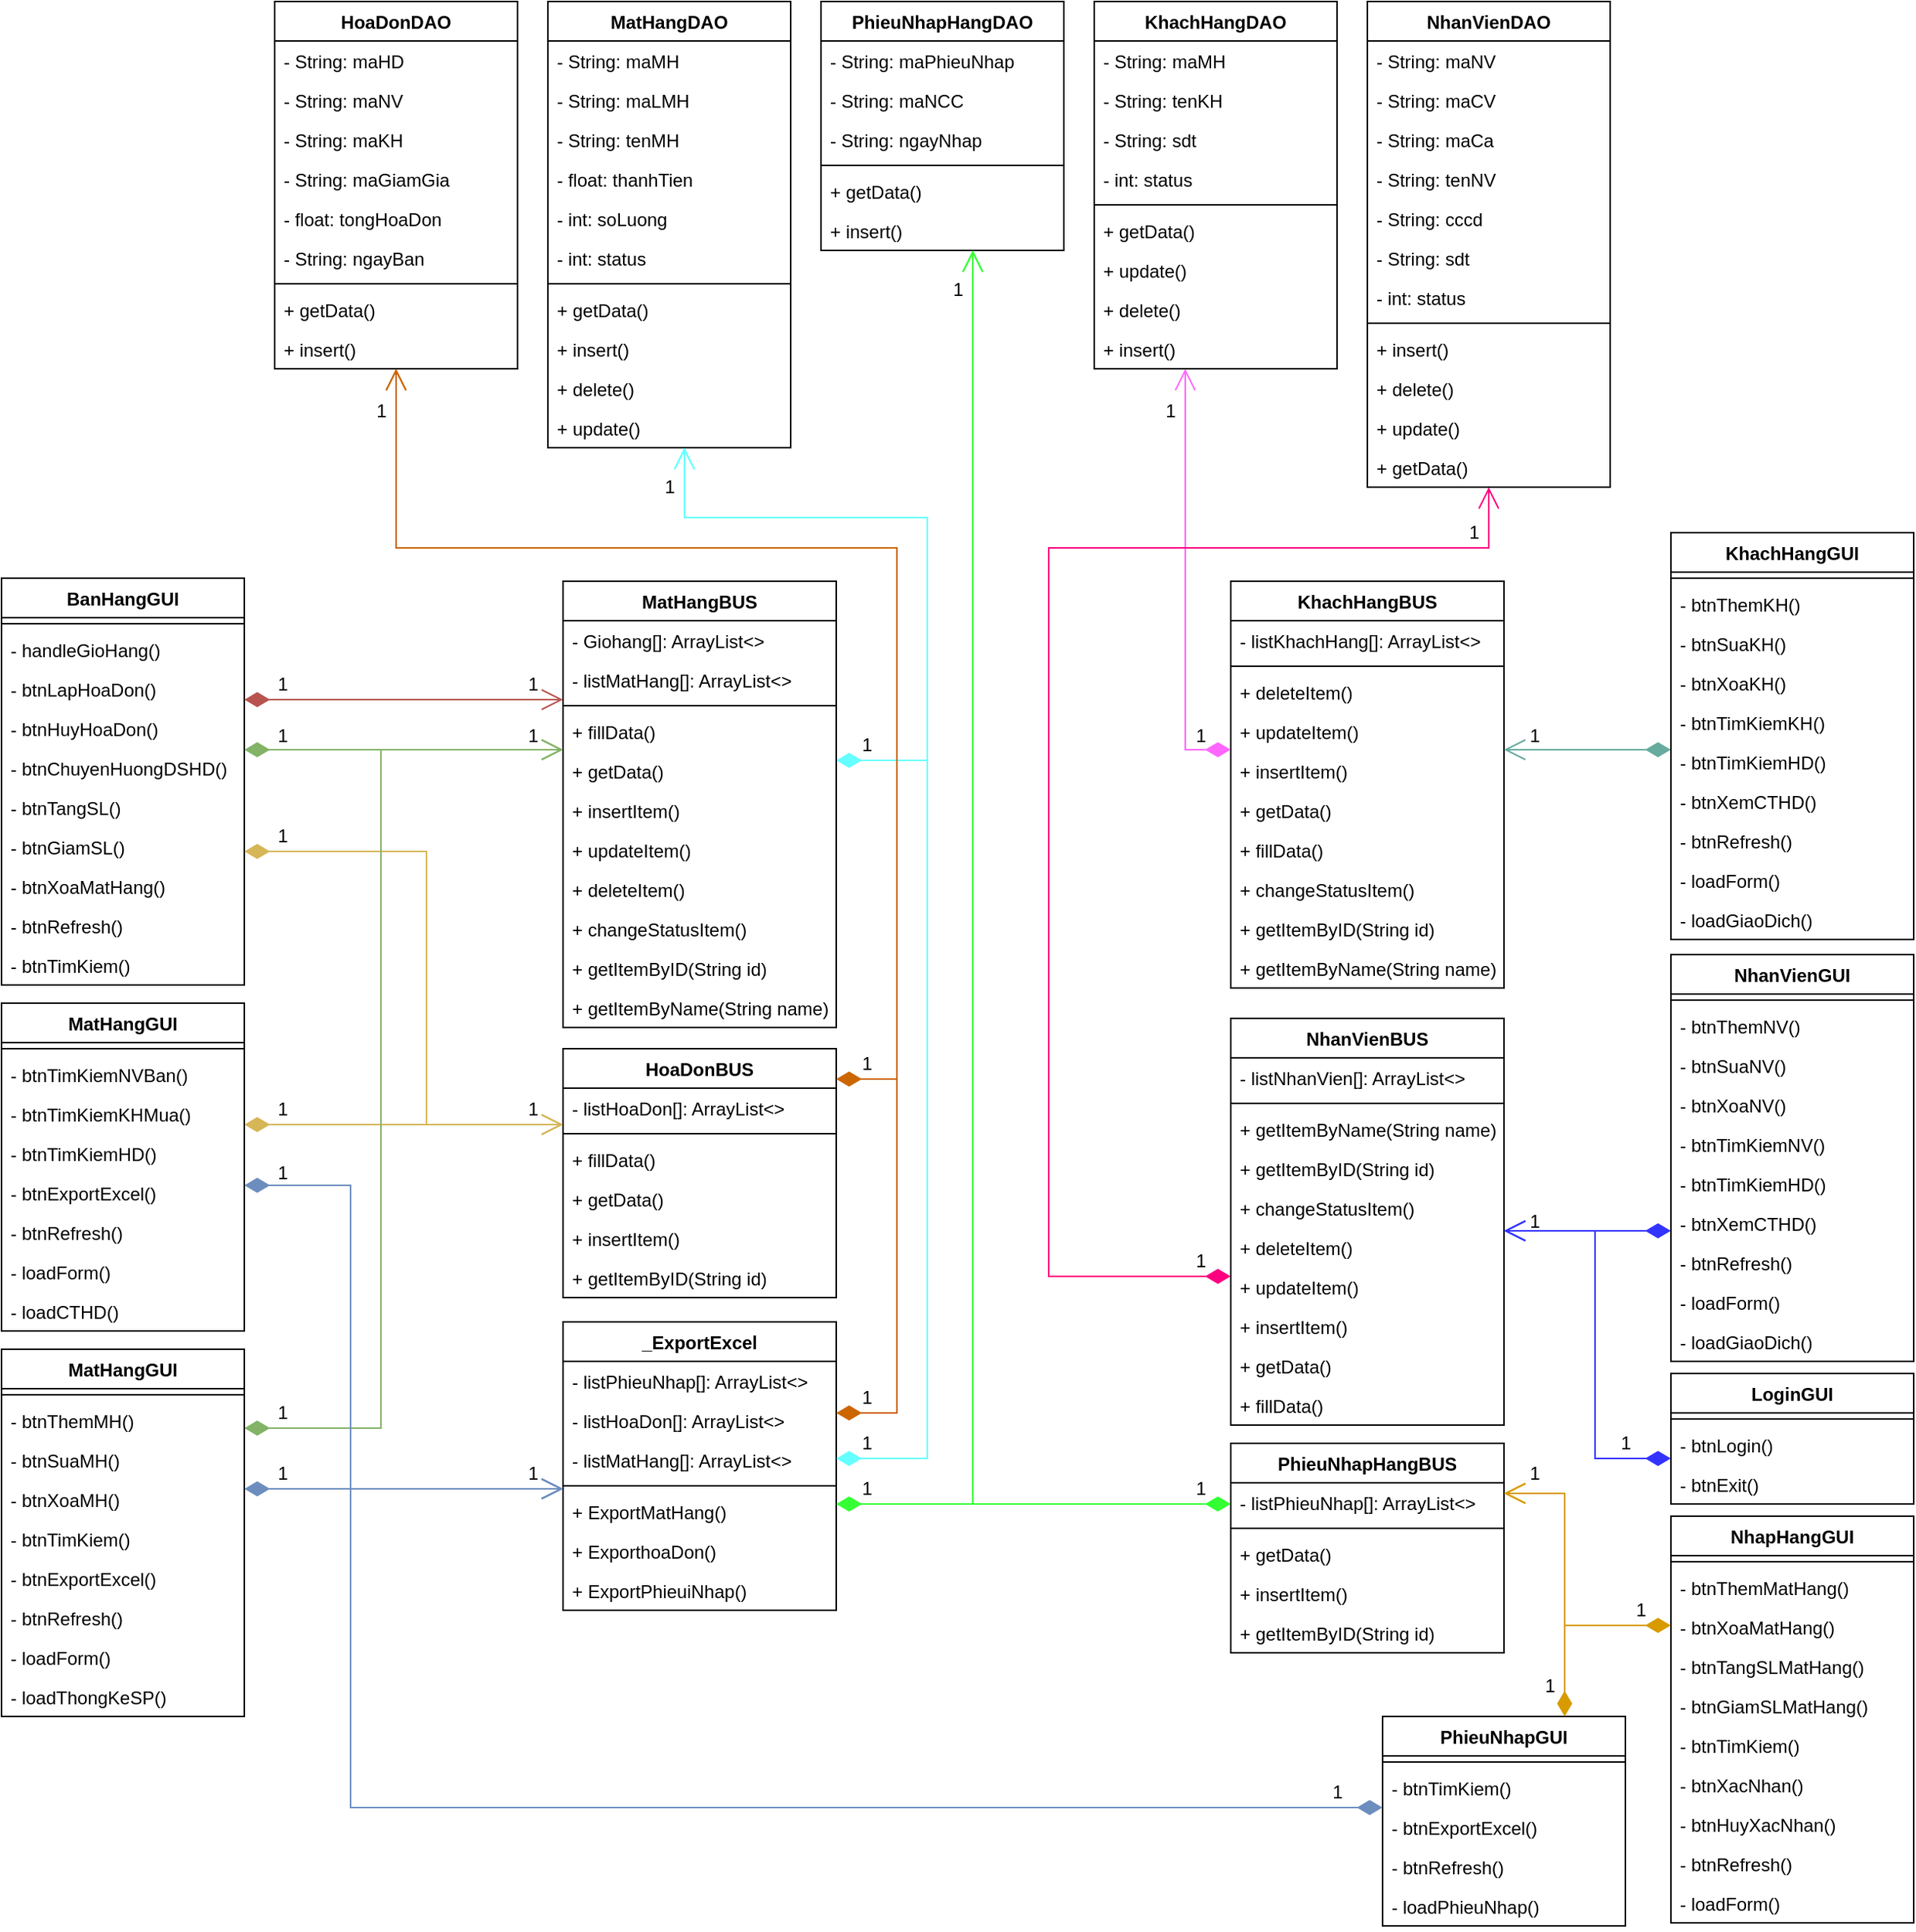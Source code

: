 <mxfile version="16.5.1" type="device" pages="7"><diagram id="79WZ44psFP3O1qBwNITR" name="Page-1"><mxGraphModel dx="1221" dy="811" grid="1" gridSize="10" guides="1" tooltips="1" connect="1" arrows="1" fold="1" page="1" pageScale="1" pageWidth="850" pageHeight="1100" math="0" shadow="0"><root><mxCell id="0"/><mxCell id="1" parent="0"/><mxCell id="7hVTJDFqao4GQVXg2W_E-1" value="BanHangGUI" style="swimlane;fontStyle=1;align=center;verticalAlign=top;childLayout=stackLayout;horizontal=1;startSize=26;horizontalStack=0;resizeParent=1;resizeParentMax=0;resizeLast=0;collapsible=1;marginBottom=0;" parent="1" vertex="1"><mxGeometry x="230" y="580" width="160" height="268" as="geometry"/></mxCell><mxCell id="7hVTJDFqao4GQVXg2W_E-3" value="" style="line;strokeWidth=1;fillColor=none;align=left;verticalAlign=middle;spacingTop=-1;spacingLeft=3;spacingRight=3;rotatable=0;labelPosition=right;points=[];portConstraint=eastwest;" parent="7hVTJDFqao4GQVXg2W_E-1" vertex="1"><mxGeometry y="26" width="160" height="8" as="geometry"/></mxCell><mxCell id="NOE-o7WksEOuUJhzKixj-73" value="- handleGioHang()" style="text;strokeColor=none;fillColor=none;align=left;verticalAlign=top;spacingLeft=4;spacingRight=4;overflow=hidden;rotatable=0;points=[[0,0.5],[1,0.5]];portConstraint=eastwest;" parent="7hVTJDFqao4GQVXg2W_E-1" vertex="1"><mxGeometry y="34" width="160" height="26" as="geometry"/></mxCell><mxCell id="NOE-o7WksEOuUJhzKixj-74" value="- btnLapHoaDon()" style="text;strokeColor=none;fillColor=none;align=left;verticalAlign=top;spacingLeft=4;spacingRight=4;overflow=hidden;rotatable=0;points=[[0,0.5],[1,0.5]];portConstraint=eastwest;" parent="7hVTJDFqao4GQVXg2W_E-1" vertex="1"><mxGeometry y="60" width="160" height="26" as="geometry"/></mxCell><mxCell id="NOE-o7WksEOuUJhzKixj-75" value="- btnHuyHoaDon()" style="text;strokeColor=none;fillColor=none;align=left;verticalAlign=top;spacingLeft=4;spacingRight=4;overflow=hidden;rotatable=0;points=[[0,0.5],[1,0.5]];portConstraint=eastwest;" parent="7hVTJDFqao4GQVXg2W_E-1" vertex="1"><mxGeometry y="86" width="160" height="26" as="geometry"/></mxCell><mxCell id="NOE-o7WksEOuUJhzKixj-72" value="- btnChuyenHuongDSHD()" style="text;strokeColor=none;fillColor=none;align=left;verticalAlign=top;spacingLeft=4;spacingRight=4;overflow=hidden;rotatable=0;points=[[0,0.5],[1,0.5]];portConstraint=eastwest;" parent="7hVTJDFqao4GQVXg2W_E-1" vertex="1"><mxGeometry y="112" width="160" height="26" as="geometry"/></mxCell><mxCell id="NOE-o7WksEOuUJhzKixj-77" value="- btnTangSL()" style="text;strokeColor=none;fillColor=none;align=left;verticalAlign=top;spacingLeft=4;spacingRight=4;overflow=hidden;rotatable=0;points=[[0,0.5],[1,0.5]];portConstraint=eastwest;" parent="7hVTJDFqao4GQVXg2W_E-1" vertex="1"><mxGeometry y="138" width="160" height="26" as="geometry"/></mxCell><mxCell id="NOE-o7WksEOuUJhzKixj-78" value="- btnGiamSL()" style="text;strokeColor=none;fillColor=none;align=left;verticalAlign=top;spacingLeft=4;spacingRight=4;overflow=hidden;rotatable=0;points=[[0,0.5],[1,0.5]];portConstraint=eastwest;" parent="7hVTJDFqao4GQVXg2W_E-1" vertex="1"><mxGeometry y="164" width="160" height="26" as="geometry"/></mxCell><mxCell id="NOE-o7WksEOuUJhzKixj-76" value="- btnXoaMatHang()" style="text;strokeColor=none;fillColor=none;align=left;verticalAlign=top;spacingLeft=4;spacingRight=4;overflow=hidden;rotatable=0;points=[[0,0.5],[1,0.5]];portConstraint=eastwest;" parent="7hVTJDFqao4GQVXg2W_E-1" vertex="1"><mxGeometry y="190" width="160" height="26" as="geometry"/></mxCell><mxCell id="NOE-o7WksEOuUJhzKixj-71" value="- btnRefresh()" style="text;strokeColor=none;fillColor=none;align=left;verticalAlign=top;spacingLeft=4;spacingRight=4;overflow=hidden;rotatable=0;points=[[0,0.5],[1,0.5]];portConstraint=eastwest;" parent="7hVTJDFqao4GQVXg2W_E-1" vertex="1"><mxGeometry y="216" width="160" height="26" as="geometry"/></mxCell><mxCell id="NOE-o7WksEOuUJhzKixj-70" value="- btnTimKiem()" style="text;strokeColor=none;fillColor=none;align=left;verticalAlign=top;spacingLeft=4;spacingRight=4;overflow=hidden;rotatable=0;points=[[0,0.5],[1,0.5]];portConstraint=eastwest;" parent="7hVTJDFqao4GQVXg2W_E-1" vertex="1"><mxGeometry y="242" width="160" height="26" as="geometry"/></mxCell><mxCell id="7hVTJDFqao4GQVXg2W_E-9" value="" style="endArrow=open;html=1;endSize=12;startArrow=diamondThin;startSize=14;startFill=1;edgeStyle=orthogonalEdgeStyle;align=left;verticalAlign=bottom;rounded=0;fillColor=#f8cecc;strokeColor=#b85450;" parent="1" source="7hVTJDFqao4GQVXg2W_E-1" target="7hVTJDFqao4GQVXg2W_E-21" edge="1"><mxGeometry x="-1" y="3" relative="1" as="geometry"><mxPoint x="530" y="670" as="sourcePoint"/><mxPoint x="600" y="680" as="targetPoint"/><Array as="points"><mxPoint x="500" y="660"/><mxPoint x="500" y="660"/></Array></mxGeometry></mxCell><mxCell id="7hVTJDFqao4GQVXg2W_E-10" value="HoaDonBUS" style="swimlane;fontStyle=1;align=center;verticalAlign=top;childLayout=stackLayout;horizontal=1;startSize=26;horizontalStack=0;resizeParent=1;resizeParentMax=0;resizeLast=0;collapsible=1;marginBottom=0;" parent="1" vertex="1"><mxGeometry x="600" y="890" width="180" height="164" as="geometry"/></mxCell><mxCell id="7hVTJDFqao4GQVXg2W_E-11" value="- listHoaDon[]: ArrayList&lt;&gt;" style="text;strokeColor=none;fillColor=none;align=left;verticalAlign=top;spacingLeft=4;spacingRight=4;overflow=hidden;rotatable=0;points=[[0,0.5],[1,0.5]];portConstraint=eastwest;" parent="7hVTJDFqao4GQVXg2W_E-10" vertex="1"><mxGeometry y="26" width="180" height="26" as="geometry"/></mxCell><mxCell id="7hVTJDFqao4GQVXg2W_E-12" value="" style="line;strokeWidth=1;fillColor=none;align=left;verticalAlign=middle;spacingTop=-1;spacingLeft=3;spacingRight=3;rotatable=0;labelPosition=right;points=[];portConstraint=eastwest;" parent="7hVTJDFqao4GQVXg2W_E-10" vertex="1"><mxGeometry y="52" width="180" height="8" as="geometry"/></mxCell><mxCell id="NOE-o7WksEOuUJhzKixj-105" value="+ fillData()" style="text;strokeColor=none;fillColor=none;align=left;verticalAlign=top;spacingLeft=4;spacingRight=4;overflow=hidden;rotatable=0;points=[[0,0.5],[1,0.5]];portConstraint=eastwest;" parent="7hVTJDFqao4GQVXg2W_E-10" vertex="1"><mxGeometry y="60" width="180" height="26" as="geometry"/></mxCell><mxCell id="NOE-o7WksEOuUJhzKixj-104" value="+ getData()" style="text;strokeColor=none;fillColor=none;align=left;verticalAlign=top;spacingLeft=4;spacingRight=4;overflow=hidden;rotatable=0;points=[[0,0.5],[1,0.5]];portConstraint=eastwest;" parent="7hVTJDFqao4GQVXg2W_E-10" vertex="1"><mxGeometry y="86" width="180" height="26" as="geometry"/></mxCell><mxCell id="NOE-o7WksEOuUJhzKixj-106" value="+ insertItem()" style="text;strokeColor=none;fillColor=none;align=left;verticalAlign=top;spacingLeft=4;spacingRight=4;overflow=hidden;rotatable=0;points=[[0,0.5],[1,0.5]];portConstraint=eastwest;" parent="7hVTJDFqao4GQVXg2W_E-10" vertex="1"><mxGeometry y="112" width="180" height="26" as="geometry"/></mxCell><mxCell id="NOE-o7WksEOuUJhzKixj-103" value="+ getItemByID(String id)" style="text;strokeColor=none;fillColor=none;align=left;verticalAlign=top;spacingLeft=4;spacingRight=4;overflow=hidden;rotatable=0;points=[[0,0.5],[1,0.5]];portConstraint=eastwest;" parent="7hVTJDFqao4GQVXg2W_E-10" vertex="1"><mxGeometry y="138" width="180" height="26" as="geometry"/></mxCell><mxCell id="7hVTJDFqao4GQVXg2W_E-15" value="" style="endArrow=open;html=1;endSize=12;startArrow=diamondThin;startSize=14;startFill=1;edgeStyle=orthogonalEdgeStyle;align=left;verticalAlign=bottom;rounded=0;fillColor=#fff2cc;strokeColor=#d6b656;" parent="1" source="7hVTJDFqao4GQVXg2W_E-1" target="7hVTJDFqao4GQVXg2W_E-10" edge="1"><mxGeometry x="-1" y="3" relative="1" as="geometry"><mxPoint x="480" y="703" as="sourcePoint"/><mxPoint x="610" y="703" as="targetPoint"/><Array as="points"><mxPoint x="510" y="760"/><mxPoint x="510" y="940"/></Array></mxGeometry></mxCell><mxCell id="7hVTJDFqao4GQVXg2W_E-16" value="MatHangDAO" style="swimlane;fontStyle=1;align=center;verticalAlign=top;childLayout=stackLayout;horizontal=1;startSize=26;horizontalStack=0;resizeParent=1;resizeParentMax=0;resizeLast=0;collapsible=1;marginBottom=0;" parent="1" vertex="1"><mxGeometry x="590" y="200" width="160" height="294" as="geometry"/></mxCell><mxCell id="NOE-o7WksEOuUJhzKixj-149" value="- String: maMH" style="text;strokeColor=none;fillColor=none;align=left;verticalAlign=top;spacingLeft=4;spacingRight=4;overflow=hidden;rotatable=0;points=[[0,0.5],[1,0.5]];portConstraint=eastwest;" parent="7hVTJDFqao4GQVXg2W_E-16" vertex="1"><mxGeometry y="26" width="160" height="26" as="geometry"/></mxCell><mxCell id="NOE-o7WksEOuUJhzKixj-148" value="- String: maLMH" style="text;strokeColor=none;fillColor=none;align=left;verticalAlign=top;spacingLeft=4;spacingRight=4;overflow=hidden;rotatable=0;points=[[0,0.5],[1,0.5]];portConstraint=eastwest;" parent="7hVTJDFqao4GQVXg2W_E-16" vertex="1"><mxGeometry y="52" width="160" height="26" as="geometry"/></mxCell><mxCell id="NOE-o7WksEOuUJhzKixj-147" value="- String: tenMH" style="text;strokeColor=none;fillColor=none;align=left;verticalAlign=top;spacingLeft=4;spacingRight=4;overflow=hidden;rotatable=0;points=[[0,0.5],[1,0.5]];portConstraint=eastwest;" parent="7hVTJDFqao4GQVXg2W_E-16" vertex="1"><mxGeometry y="78" width="160" height="26" as="geometry"/></mxCell><mxCell id="NOE-o7WksEOuUJhzKixj-146" value="- float: thanhTien" style="text;strokeColor=none;fillColor=none;align=left;verticalAlign=top;spacingLeft=4;spacingRight=4;overflow=hidden;rotatable=0;points=[[0,0.5],[1,0.5]];portConstraint=eastwest;" parent="7hVTJDFqao4GQVXg2W_E-16" vertex="1"><mxGeometry y="104" width="160" height="26" as="geometry"/></mxCell><mxCell id="NOE-o7WksEOuUJhzKixj-145" value="- int: soLuong" style="text;strokeColor=none;fillColor=none;align=left;verticalAlign=top;spacingLeft=4;spacingRight=4;overflow=hidden;rotatable=0;points=[[0,0.5],[1,0.5]];portConstraint=eastwest;" parent="7hVTJDFqao4GQVXg2W_E-16" vertex="1"><mxGeometry y="130" width="160" height="26" as="geometry"/></mxCell><mxCell id="NOE-o7WksEOuUJhzKixj-144" value="- int: status" style="text;strokeColor=none;fillColor=none;align=left;verticalAlign=top;spacingLeft=4;spacingRight=4;overflow=hidden;rotatable=0;points=[[0,0.5],[1,0.5]];portConstraint=eastwest;" parent="7hVTJDFqao4GQVXg2W_E-16" vertex="1"><mxGeometry y="156" width="160" height="26" as="geometry"/></mxCell><mxCell id="7hVTJDFqao4GQVXg2W_E-18" value="" style="line;strokeWidth=1;fillColor=none;align=left;verticalAlign=middle;spacingTop=-1;spacingLeft=3;spacingRight=3;rotatable=0;labelPosition=right;points=[];portConstraint=eastwest;" parent="7hVTJDFqao4GQVXg2W_E-16" vertex="1"><mxGeometry y="182" width="160" height="8" as="geometry"/></mxCell><mxCell id="NOE-o7WksEOuUJhzKixj-156" value="+ getData()" style="text;strokeColor=none;fillColor=none;align=left;verticalAlign=top;spacingLeft=4;spacingRight=4;overflow=hidden;rotatable=0;points=[[0,0.5],[1,0.5]];portConstraint=eastwest;" parent="7hVTJDFqao4GQVXg2W_E-16" vertex="1"><mxGeometry y="190" width="160" height="26" as="geometry"/></mxCell><mxCell id="NOE-o7WksEOuUJhzKixj-158" value="+ insert()" style="text;strokeColor=none;fillColor=none;align=left;verticalAlign=top;spacingLeft=4;spacingRight=4;overflow=hidden;rotatable=0;points=[[0,0.5],[1,0.5]];portConstraint=eastwest;" parent="7hVTJDFqao4GQVXg2W_E-16" vertex="1"><mxGeometry y="216" width="160" height="26" as="geometry"/></mxCell><mxCell id="NOE-o7WksEOuUJhzKixj-159" value="+ delete()" style="text;strokeColor=none;fillColor=none;align=left;verticalAlign=top;spacingLeft=4;spacingRight=4;overflow=hidden;rotatable=0;points=[[0,0.5],[1,0.5]];portConstraint=eastwest;" parent="7hVTJDFqao4GQVXg2W_E-16" vertex="1"><mxGeometry y="242" width="160" height="26" as="geometry"/></mxCell><mxCell id="NOE-o7WksEOuUJhzKixj-157" value="+ update()" style="text;strokeColor=none;fillColor=none;align=left;verticalAlign=top;spacingLeft=4;spacingRight=4;overflow=hidden;rotatable=0;points=[[0,0.5],[1,0.5]];portConstraint=eastwest;" parent="7hVTJDFqao4GQVXg2W_E-16" vertex="1"><mxGeometry y="268" width="160" height="26" as="geometry"/></mxCell><mxCell id="7hVTJDFqao4GQVXg2W_E-20" value="" style="endArrow=open;html=1;endSize=12;startArrow=diamondThin;startSize=14;startFill=1;edgeStyle=orthogonalEdgeStyle;align=left;verticalAlign=bottom;rounded=0;strokeColor=#66FFFF;" parent="1" source="7hVTJDFqao4GQVXg2W_E-21" target="7hVTJDFqao4GQVXg2W_E-16" edge="1"><mxGeometry x="-1" y="3" relative="1" as="geometry"><mxPoint x="400" y="700" as="sourcePoint"/><mxPoint x="860" y="760" as="targetPoint"/><Array as="points"><mxPoint x="840" y="700"/><mxPoint x="840" y="540"/><mxPoint x="680" y="540"/></Array></mxGeometry></mxCell><mxCell id="7hVTJDFqao4GQVXg2W_E-21" value="MatHangBUS" style="swimlane;fontStyle=1;align=center;verticalAlign=top;childLayout=stackLayout;horizontal=1;startSize=26;horizontalStack=0;resizeParent=1;resizeParentMax=0;resizeLast=0;collapsible=1;marginBottom=0;" parent="1" vertex="1"><mxGeometry x="600" y="582" width="180" height="294" as="geometry"/></mxCell><mxCell id="NOE-o7WksEOuUJhzKixj-92" value="- Giohang[]: ArrayList&lt;&gt;" style="text;strokeColor=none;fillColor=none;align=left;verticalAlign=top;spacingLeft=4;spacingRight=4;overflow=hidden;rotatable=0;points=[[0,0.5],[1,0.5]];portConstraint=eastwest;" parent="7hVTJDFqao4GQVXg2W_E-21" vertex="1"><mxGeometry y="26" width="180" height="26" as="geometry"/></mxCell><mxCell id="NOE-o7WksEOuUJhzKixj-79" value="- listMatHang[]: ArrayList&lt;&gt;" style="text;strokeColor=none;fillColor=none;align=left;verticalAlign=top;spacingLeft=4;spacingRight=4;overflow=hidden;rotatable=0;points=[[0,0.5],[1,0.5]];portConstraint=eastwest;" parent="7hVTJDFqao4GQVXg2W_E-21" vertex="1"><mxGeometry y="52" width="180" height="26" as="geometry"/></mxCell><mxCell id="7hVTJDFqao4GQVXg2W_E-23" value="" style="line;strokeWidth=1;fillColor=none;align=left;verticalAlign=middle;spacingTop=-1;spacingLeft=3;spacingRight=3;rotatable=0;labelPosition=right;points=[];portConstraint=eastwest;" parent="7hVTJDFqao4GQVXg2W_E-21" vertex="1"><mxGeometry y="78" width="180" height="8" as="geometry"/></mxCell><mxCell id="NOE-o7WksEOuUJhzKixj-96" value="+ fillData()" style="text;strokeColor=none;fillColor=none;align=left;verticalAlign=top;spacingLeft=4;spacingRight=4;overflow=hidden;rotatable=0;points=[[0,0.5],[1,0.5]];portConstraint=eastwest;" parent="7hVTJDFqao4GQVXg2W_E-21" vertex="1"><mxGeometry y="86" width="180" height="26" as="geometry"/></mxCell><mxCell id="NOE-o7WksEOuUJhzKixj-95" value="+ getData()" style="text;strokeColor=none;fillColor=none;align=left;verticalAlign=top;spacingLeft=4;spacingRight=4;overflow=hidden;rotatable=0;points=[[0,0.5],[1,0.5]];portConstraint=eastwest;" parent="7hVTJDFqao4GQVXg2W_E-21" vertex="1"><mxGeometry y="112" width="180" height="26" as="geometry"/></mxCell><mxCell id="NOE-o7WksEOuUJhzKixj-100" value="+ insertItem()" style="text;strokeColor=none;fillColor=none;align=left;verticalAlign=top;spacingLeft=4;spacingRight=4;overflow=hidden;rotatable=0;points=[[0,0.5],[1,0.5]];portConstraint=eastwest;" parent="7hVTJDFqao4GQVXg2W_E-21" vertex="1"><mxGeometry y="138" width="180" height="26" as="geometry"/></mxCell><mxCell id="NOE-o7WksEOuUJhzKixj-101" value="+ updateItem()" style="text;strokeColor=none;fillColor=none;align=left;verticalAlign=top;spacingLeft=4;spacingRight=4;overflow=hidden;rotatable=0;points=[[0,0.5],[1,0.5]];portConstraint=eastwest;" parent="7hVTJDFqao4GQVXg2W_E-21" vertex="1"><mxGeometry y="164" width="180" height="26" as="geometry"/></mxCell><mxCell id="NOE-o7WksEOuUJhzKixj-102" value="+ deleteItem()" style="text;strokeColor=none;fillColor=none;align=left;verticalAlign=top;spacingLeft=4;spacingRight=4;overflow=hidden;rotatable=0;points=[[0,0.5],[1,0.5]];portConstraint=eastwest;" parent="7hVTJDFqao4GQVXg2W_E-21" vertex="1"><mxGeometry y="190" width="180" height="26" as="geometry"/></mxCell><mxCell id="NOE-o7WksEOuUJhzKixj-99" value="+ changeStatusItem()" style="text;strokeColor=none;fillColor=none;align=left;verticalAlign=top;spacingLeft=4;spacingRight=4;overflow=hidden;rotatable=0;points=[[0,0.5],[1,0.5]];portConstraint=eastwest;" parent="7hVTJDFqao4GQVXg2W_E-21" vertex="1"><mxGeometry y="216" width="180" height="26" as="geometry"/></mxCell><mxCell id="7hVTJDFqao4GQVXg2W_E-24" value="+ getItemByID(String id)" style="text;strokeColor=none;fillColor=none;align=left;verticalAlign=top;spacingLeft=4;spacingRight=4;overflow=hidden;rotatable=0;points=[[0,0.5],[1,0.5]];portConstraint=eastwest;" parent="7hVTJDFqao4GQVXg2W_E-21" vertex="1"><mxGeometry y="242" width="180" height="26" as="geometry"/></mxCell><mxCell id="NOE-o7WksEOuUJhzKixj-98" value="+ getItemByName(String name)" style="text;strokeColor=none;fillColor=none;align=left;verticalAlign=top;spacingLeft=4;spacingRight=4;overflow=hidden;rotatable=0;points=[[0,0.5],[1,0.5]];portConstraint=eastwest;" parent="7hVTJDFqao4GQVXg2W_E-21" vertex="1"><mxGeometry y="268" width="180" height="26" as="geometry"/></mxCell><mxCell id="7hVTJDFqao4GQVXg2W_E-26" value="" style="endArrow=open;html=1;endSize=12;startArrow=diamondThin;startSize=14;startFill=1;edgeStyle=orthogonalEdgeStyle;align=left;verticalAlign=bottom;rounded=0;fillColor=#d5e8d4;strokeColor=#82b366;" parent="1" source="7hVTJDFqao4GQVXg2W_E-1" target="7hVTJDFqao4GQVXg2W_E-21" edge="1"><mxGeometry x="-1" y="3" relative="1" as="geometry"><mxPoint x="400" y="700" as="sourcePoint"/><mxPoint x="610" y="880.0" as="targetPoint"/><Array as="points"><mxPoint x="480" y="693"/><mxPoint x="480" y="693"/></Array></mxGeometry></mxCell><mxCell id="7hVTJDFqao4GQVXg2W_E-27" value="HoaDonDAO" style="swimlane;fontStyle=1;align=center;verticalAlign=top;childLayout=stackLayout;horizontal=1;startSize=26;horizontalStack=0;resizeParent=1;resizeParentMax=0;resizeLast=0;collapsible=1;marginBottom=0;" parent="1" vertex="1"><mxGeometry x="410" y="200" width="160" height="242" as="geometry"/></mxCell><mxCell id="7hVTJDFqao4GQVXg2W_E-28" value="- String: maHD" style="text;strokeColor=none;fillColor=none;align=left;verticalAlign=top;spacingLeft=4;spacingRight=4;overflow=hidden;rotatable=0;points=[[0,0.5],[1,0.5]];portConstraint=eastwest;" parent="7hVTJDFqao4GQVXg2W_E-27" vertex="1"><mxGeometry y="26" width="160" height="26" as="geometry"/></mxCell><mxCell id="NOE-o7WksEOuUJhzKixj-138" value="- String: maNV" style="text;strokeColor=none;fillColor=none;align=left;verticalAlign=top;spacingLeft=4;spacingRight=4;overflow=hidden;rotatable=0;points=[[0,0.5],[1,0.5]];portConstraint=eastwest;" parent="7hVTJDFqao4GQVXg2W_E-27" vertex="1"><mxGeometry y="52" width="160" height="26" as="geometry"/></mxCell><mxCell id="NOE-o7WksEOuUJhzKixj-137" value="- String: maKH" style="text;strokeColor=none;fillColor=none;align=left;verticalAlign=top;spacingLeft=4;spacingRight=4;overflow=hidden;rotatable=0;points=[[0,0.5],[1,0.5]];portConstraint=eastwest;" parent="7hVTJDFqao4GQVXg2W_E-27" vertex="1"><mxGeometry y="78" width="160" height="26" as="geometry"/></mxCell><mxCell id="NOE-o7WksEOuUJhzKixj-140" value="- String: maGiamGia" style="text;strokeColor=none;fillColor=none;align=left;verticalAlign=top;spacingLeft=4;spacingRight=4;overflow=hidden;rotatable=0;points=[[0,0.5],[1,0.5]];portConstraint=eastwest;" parent="7hVTJDFqao4GQVXg2W_E-27" vertex="1"><mxGeometry y="104" width="160" height="26" as="geometry"/></mxCell><mxCell id="NOE-o7WksEOuUJhzKixj-141" value="- float: tongHoaDon" style="text;strokeColor=none;fillColor=none;align=left;verticalAlign=top;spacingLeft=4;spacingRight=4;overflow=hidden;rotatable=0;points=[[0,0.5],[1,0.5]];portConstraint=eastwest;" parent="7hVTJDFqao4GQVXg2W_E-27" vertex="1"><mxGeometry y="130" width="160" height="26" as="geometry"/></mxCell><mxCell id="NOE-o7WksEOuUJhzKixj-139" value="- String: ngayBan" style="text;strokeColor=none;fillColor=none;align=left;verticalAlign=top;spacingLeft=4;spacingRight=4;overflow=hidden;rotatable=0;points=[[0,0.5],[1,0.5]];portConstraint=eastwest;" parent="7hVTJDFqao4GQVXg2W_E-27" vertex="1"><mxGeometry y="156" width="160" height="26" as="geometry"/></mxCell><mxCell id="7hVTJDFqao4GQVXg2W_E-29" value="" style="line;strokeWidth=1;fillColor=none;align=left;verticalAlign=middle;spacingTop=-1;spacingLeft=3;spacingRight=3;rotatable=0;labelPosition=right;points=[];portConstraint=eastwest;" parent="7hVTJDFqao4GQVXg2W_E-27" vertex="1"><mxGeometry y="182" width="160" height="8" as="geometry"/></mxCell><mxCell id="NOE-o7WksEOuUJhzKixj-142" value="+ getData()" style="text;strokeColor=none;fillColor=none;align=left;verticalAlign=top;spacingLeft=4;spacingRight=4;overflow=hidden;rotatable=0;points=[[0,0.5],[1,0.5]];portConstraint=eastwest;" parent="7hVTJDFqao4GQVXg2W_E-27" vertex="1"><mxGeometry y="190" width="160" height="26" as="geometry"/></mxCell><mxCell id="NOE-o7WksEOuUJhzKixj-143" value="+ insert()" style="text;strokeColor=none;fillColor=none;align=left;verticalAlign=top;spacingLeft=4;spacingRight=4;overflow=hidden;rotatable=0;points=[[0,0.5],[1,0.5]];portConstraint=eastwest;" parent="7hVTJDFqao4GQVXg2W_E-27" vertex="1"><mxGeometry y="216" width="160" height="26" as="geometry"/></mxCell><mxCell id="7hVTJDFqao4GQVXg2W_E-31" value="" style="endArrow=open;html=1;endSize=12;startArrow=diamondThin;startSize=14;startFill=1;edgeStyle=orthogonalEdgeStyle;align=left;verticalAlign=bottom;rounded=0;strokeColor=#CC6600;" parent="1" source="7hVTJDFqao4GQVXg2W_E-10" target="7hVTJDFqao4GQVXg2W_E-27" edge="1"><mxGeometry x="-1" y="3" relative="1" as="geometry"><mxPoint x="610" y="960" as="sourcePoint"/><mxPoint x="550" y="456" as="targetPoint"/><Array as="points"><mxPoint x="820" y="910"/><mxPoint x="820" y="560"/><mxPoint x="490" y="560"/></Array></mxGeometry></mxCell><mxCell id="7hVTJDFqao4GQVXg2W_E-32" value="KhachHangBUS" style="swimlane;fontStyle=1;align=center;verticalAlign=top;childLayout=stackLayout;horizontal=1;startSize=26;horizontalStack=0;resizeParent=1;resizeParentMax=0;resizeLast=0;collapsible=1;marginBottom=0;" parent="1" vertex="1"><mxGeometry x="1040" y="582" width="180" height="268" as="geometry"/></mxCell><mxCell id="NOE-o7WksEOuUJhzKixj-81" value="- listKhachHang[]: ArrayList&lt;&gt;" style="text;strokeColor=none;fillColor=none;align=left;verticalAlign=top;spacingLeft=4;spacingRight=4;overflow=hidden;rotatable=0;points=[[0,0.5],[1,0.5]];portConstraint=eastwest;" parent="7hVTJDFqao4GQVXg2W_E-32" vertex="1"><mxGeometry y="26" width="180" height="26" as="geometry"/></mxCell><mxCell id="7hVTJDFqao4GQVXg2W_E-34" value="" style="line;strokeWidth=1;fillColor=none;align=left;verticalAlign=middle;spacingTop=-1;spacingLeft=3;spacingRight=3;rotatable=0;labelPosition=right;points=[];portConstraint=eastwest;" parent="7hVTJDFqao4GQVXg2W_E-32" vertex="1"><mxGeometry y="52" width="180" height="8" as="geometry"/></mxCell><mxCell id="NOE-o7WksEOuUJhzKixj-118" value="+ deleteItem()" style="text;strokeColor=none;fillColor=none;align=left;verticalAlign=top;spacingLeft=4;spacingRight=4;overflow=hidden;rotatable=0;points=[[0,0.5],[1,0.5]];portConstraint=eastwest;" parent="7hVTJDFqao4GQVXg2W_E-32" vertex="1"><mxGeometry y="60" width="180" height="26" as="geometry"/></mxCell><mxCell id="NOE-o7WksEOuUJhzKixj-117" value="+ updateItem()" style="text;strokeColor=none;fillColor=none;align=left;verticalAlign=top;spacingLeft=4;spacingRight=4;overflow=hidden;rotatable=0;points=[[0,0.5],[1,0.5]];portConstraint=eastwest;" parent="7hVTJDFqao4GQVXg2W_E-32" vertex="1"><mxGeometry y="86" width="180" height="26" as="geometry"/></mxCell><mxCell id="NOE-o7WksEOuUJhzKixj-116" value="+ insertItem()" style="text;strokeColor=none;fillColor=none;align=left;verticalAlign=top;spacingLeft=4;spacingRight=4;overflow=hidden;rotatable=0;points=[[0,0.5],[1,0.5]];portConstraint=eastwest;" parent="7hVTJDFqao4GQVXg2W_E-32" vertex="1"><mxGeometry y="112" width="180" height="26" as="geometry"/></mxCell><mxCell id="NOE-o7WksEOuUJhzKixj-115" value="+ getData()" style="text;strokeColor=none;fillColor=none;align=left;verticalAlign=top;spacingLeft=4;spacingRight=4;overflow=hidden;rotatable=0;points=[[0,0.5],[1,0.5]];portConstraint=eastwest;" parent="7hVTJDFqao4GQVXg2W_E-32" vertex="1"><mxGeometry y="138" width="180" height="26" as="geometry"/></mxCell><mxCell id="NOE-o7WksEOuUJhzKixj-114" value="+ fillData()" style="text;strokeColor=none;fillColor=none;align=left;verticalAlign=top;spacingLeft=4;spacingRight=4;overflow=hidden;rotatable=0;points=[[0,0.5],[1,0.5]];portConstraint=eastwest;" parent="7hVTJDFqao4GQVXg2W_E-32" vertex="1"><mxGeometry y="164" width="180" height="26" as="geometry"/></mxCell><mxCell id="NOE-o7WksEOuUJhzKixj-119" value="+ changeStatusItem()" style="text;strokeColor=none;fillColor=none;align=left;verticalAlign=top;spacingLeft=4;spacingRight=4;overflow=hidden;rotatable=0;points=[[0,0.5],[1,0.5]];portConstraint=eastwest;" parent="7hVTJDFqao4GQVXg2W_E-32" vertex="1"><mxGeometry y="190" width="180" height="26" as="geometry"/></mxCell><mxCell id="NOE-o7WksEOuUJhzKixj-120" value="+ getItemByID(String id)" style="text;strokeColor=none;fillColor=none;align=left;verticalAlign=top;spacingLeft=4;spacingRight=4;overflow=hidden;rotatable=0;points=[[0,0.5],[1,0.5]];portConstraint=eastwest;" parent="7hVTJDFqao4GQVXg2W_E-32" vertex="1"><mxGeometry y="216" width="180" height="26" as="geometry"/></mxCell><mxCell id="NOE-o7WksEOuUJhzKixj-121" value="+ getItemByName(String name)" style="text;strokeColor=none;fillColor=none;align=left;verticalAlign=top;spacingLeft=4;spacingRight=4;overflow=hidden;rotatable=0;points=[[0,0.5],[1,0.5]];portConstraint=eastwest;" parent="7hVTJDFqao4GQVXg2W_E-32" vertex="1"><mxGeometry y="242" width="180" height="26" as="geometry"/></mxCell><mxCell id="7hVTJDFqao4GQVXg2W_E-36" value="NhanVienBUS" style="swimlane;fontStyle=1;align=center;verticalAlign=top;childLayout=stackLayout;horizontal=1;startSize=26;horizontalStack=0;resizeParent=1;resizeParentMax=0;resizeLast=0;collapsible=1;marginBottom=0;" parent="1" vertex="1"><mxGeometry x="1040" y="870" width="180" height="268" as="geometry"/></mxCell><mxCell id="NOE-o7WksEOuUJhzKixj-82" value="- listNhanVien[]: ArrayList&lt;&gt;" style="text;strokeColor=none;fillColor=none;align=left;verticalAlign=top;spacingLeft=4;spacingRight=4;overflow=hidden;rotatable=0;points=[[0,0.5],[1,0.5]];portConstraint=eastwest;" parent="7hVTJDFqao4GQVXg2W_E-36" vertex="1"><mxGeometry y="26" width="180" height="26" as="geometry"/></mxCell><mxCell id="NOE-o7WksEOuUJhzKixj-134" value="" style="line;strokeWidth=1;fillColor=none;align=left;verticalAlign=middle;spacingTop=-1;spacingLeft=3;spacingRight=3;rotatable=0;labelPosition=right;points=[];portConstraint=eastwest;" parent="7hVTJDFqao4GQVXg2W_E-36" vertex="1"><mxGeometry y="52" width="180" height="8" as="geometry"/></mxCell><mxCell id="NOE-o7WksEOuUJhzKixj-129" value="+ getItemByName(String name)" style="text;strokeColor=none;fillColor=none;align=left;verticalAlign=top;spacingLeft=4;spacingRight=4;overflow=hidden;rotatable=0;points=[[0,0.5],[1,0.5]];portConstraint=eastwest;" parent="7hVTJDFqao4GQVXg2W_E-36" vertex="1"><mxGeometry y="60" width="180" height="26" as="geometry"/></mxCell><mxCell id="NOE-o7WksEOuUJhzKixj-128" value="+ getItemByID(String id)" style="text;strokeColor=none;fillColor=none;align=left;verticalAlign=top;spacingLeft=4;spacingRight=4;overflow=hidden;rotatable=0;points=[[0,0.5],[1,0.5]];portConstraint=eastwest;" parent="7hVTJDFqao4GQVXg2W_E-36" vertex="1"><mxGeometry y="86" width="180" height="26" as="geometry"/></mxCell><mxCell id="NOE-o7WksEOuUJhzKixj-127" value="+ changeStatusItem()" style="text;strokeColor=none;fillColor=none;align=left;verticalAlign=top;spacingLeft=4;spacingRight=4;overflow=hidden;rotatable=0;points=[[0,0.5],[1,0.5]];portConstraint=eastwest;" parent="7hVTJDFqao4GQVXg2W_E-36" vertex="1"><mxGeometry y="112" width="180" height="26" as="geometry"/></mxCell><mxCell id="NOE-o7WksEOuUJhzKixj-126" value="+ deleteItem()" style="text;strokeColor=none;fillColor=none;align=left;verticalAlign=top;spacingLeft=4;spacingRight=4;overflow=hidden;rotatable=0;points=[[0,0.5],[1,0.5]];portConstraint=eastwest;" parent="7hVTJDFqao4GQVXg2W_E-36" vertex="1"><mxGeometry y="138" width="180" height="26" as="geometry"/></mxCell><mxCell id="NOE-o7WksEOuUJhzKixj-125" value="+ updateItem()" style="text;strokeColor=none;fillColor=none;align=left;verticalAlign=top;spacingLeft=4;spacingRight=4;overflow=hidden;rotatable=0;points=[[0,0.5],[1,0.5]];portConstraint=eastwest;" parent="7hVTJDFqao4GQVXg2W_E-36" vertex="1"><mxGeometry y="164" width="180" height="26" as="geometry"/></mxCell><mxCell id="NOE-o7WksEOuUJhzKixj-124" value="+ insertItem()" style="text;strokeColor=none;fillColor=none;align=left;verticalAlign=top;spacingLeft=4;spacingRight=4;overflow=hidden;rotatable=0;points=[[0,0.5],[1,0.5]];portConstraint=eastwest;" parent="7hVTJDFqao4GQVXg2W_E-36" vertex="1"><mxGeometry y="190" width="180" height="26" as="geometry"/></mxCell><mxCell id="NOE-o7WksEOuUJhzKixj-123" value="+ getData()" style="text;strokeColor=none;fillColor=none;align=left;verticalAlign=top;spacingLeft=4;spacingRight=4;overflow=hidden;rotatable=0;points=[[0,0.5],[1,0.5]];portConstraint=eastwest;" parent="7hVTJDFqao4GQVXg2W_E-36" vertex="1"><mxGeometry y="216" width="180" height="26" as="geometry"/></mxCell><mxCell id="NOE-o7WksEOuUJhzKixj-122" value="+ fillData()" style="text;strokeColor=none;fillColor=none;align=left;verticalAlign=top;spacingLeft=4;spacingRight=4;overflow=hidden;rotatable=0;points=[[0,0.5],[1,0.5]];portConstraint=eastwest;" parent="7hVTJDFqao4GQVXg2W_E-36" vertex="1"><mxGeometry y="242" width="180" height="26" as="geometry"/></mxCell><mxCell id="7hVTJDFqao4GQVXg2W_E-40" value="KhachHangDAO" style="swimlane;fontStyle=1;align=center;verticalAlign=top;childLayout=stackLayout;horizontal=1;startSize=26;horizontalStack=0;resizeParent=1;resizeParentMax=0;resizeLast=0;collapsible=1;marginBottom=0;" parent="1" vertex="1"><mxGeometry x="950" y="200" width="160" height="242" as="geometry"/></mxCell><mxCell id="NOE-o7WksEOuUJhzKixj-173" value="- String: maMH" style="text;strokeColor=none;fillColor=none;align=left;verticalAlign=top;spacingLeft=4;spacingRight=4;overflow=hidden;rotatable=0;points=[[0,0.5],[1,0.5]];portConstraint=eastwest;" parent="7hVTJDFqao4GQVXg2W_E-40" vertex="1"><mxGeometry y="26" width="160" height="26" as="geometry"/></mxCell><mxCell id="NOE-o7WksEOuUJhzKixj-176" value="- String: tenKH" style="text;strokeColor=none;fillColor=none;align=left;verticalAlign=top;spacingLeft=4;spacingRight=4;overflow=hidden;rotatable=0;points=[[0,0.5],[1,0.5]];portConstraint=eastwest;" parent="7hVTJDFqao4GQVXg2W_E-40" vertex="1"><mxGeometry y="52" width="160" height="26" as="geometry"/></mxCell><mxCell id="NOE-o7WksEOuUJhzKixj-175" value="- String: sdt" style="text;strokeColor=none;fillColor=none;align=left;verticalAlign=top;spacingLeft=4;spacingRight=4;overflow=hidden;rotatable=0;points=[[0,0.5],[1,0.5]];portConstraint=eastwest;" parent="7hVTJDFqao4GQVXg2W_E-40" vertex="1"><mxGeometry y="78" width="160" height="26" as="geometry"/></mxCell><mxCell id="NOE-o7WksEOuUJhzKixj-174" value="- int: status" style="text;strokeColor=none;fillColor=none;align=left;verticalAlign=top;spacingLeft=4;spacingRight=4;overflow=hidden;rotatable=0;points=[[0,0.5],[1,0.5]];portConstraint=eastwest;" parent="7hVTJDFqao4GQVXg2W_E-40" vertex="1"><mxGeometry y="104" width="160" height="26" as="geometry"/></mxCell><mxCell id="7hVTJDFqao4GQVXg2W_E-42" value="" style="line;strokeWidth=1;fillColor=none;align=left;verticalAlign=middle;spacingTop=-1;spacingLeft=3;spacingRight=3;rotatable=0;labelPosition=right;points=[];portConstraint=eastwest;" parent="7hVTJDFqao4GQVXg2W_E-40" vertex="1"><mxGeometry y="130" width="160" height="8" as="geometry"/></mxCell><mxCell id="NOE-o7WksEOuUJhzKixj-162" value="+ getData()" style="text;strokeColor=none;fillColor=none;align=left;verticalAlign=top;spacingLeft=4;spacingRight=4;overflow=hidden;rotatable=0;points=[[0,0.5],[1,0.5]];portConstraint=eastwest;" parent="7hVTJDFqao4GQVXg2W_E-40" vertex="1"><mxGeometry y="138" width="160" height="26" as="geometry"/></mxCell><mxCell id="NOE-o7WksEOuUJhzKixj-165" value="+ update()" style="text;strokeColor=none;fillColor=none;align=left;verticalAlign=top;spacingLeft=4;spacingRight=4;overflow=hidden;rotatable=0;points=[[0,0.5],[1,0.5]];portConstraint=eastwest;" parent="7hVTJDFqao4GQVXg2W_E-40" vertex="1"><mxGeometry y="164" width="160" height="26" as="geometry"/></mxCell><mxCell id="NOE-o7WksEOuUJhzKixj-164" value="+ delete()" style="text;strokeColor=none;fillColor=none;align=left;verticalAlign=top;spacingLeft=4;spacingRight=4;overflow=hidden;rotatable=0;points=[[0,0.5],[1,0.5]];portConstraint=eastwest;" parent="7hVTJDFqao4GQVXg2W_E-40" vertex="1"><mxGeometry y="190" width="160" height="26" as="geometry"/></mxCell><mxCell id="NOE-o7WksEOuUJhzKixj-163" value="+ insert()" style="text;strokeColor=none;fillColor=none;align=left;verticalAlign=top;spacingLeft=4;spacingRight=4;overflow=hidden;rotatable=0;points=[[0,0.5],[1,0.5]];portConstraint=eastwest;" parent="7hVTJDFqao4GQVXg2W_E-40" vertex="1"><mxGeometry y="216" width="160" height="26" as="geometry"/></mxCell><mxCell id="7hVTJDFqao4GQVXg2W_E-44" value="NhanVienDAO" style="swimlane;fontStyle=1;align=center;verticalAlign=top;childLayout=stackLayout;horizontal=1;startSize=26;horizontalStack=0;resizeParent=1;resizeParentMax=0;resizeLast=0;collapsible=1;marginBottom=0;" parent="1" vertex="1"><mxGeometry x="1130" y="200" width="160" height="320" as="geometry"/></mxCell><mxCell id="NOE-o7WksEOuUJhzKixj-184" value="- String: maNV" style="text;strokeColor=none;fillColor=none;align=left;verticalAlign=top;spacingLeft=4;spacingRight=4;overflow=hidden;rotatable=0;points=[[0,0.5],[1,0.5]];portConstraint=eastwest;" parent="7hVTJDFqao4GQVXg2W_E-44" vertex="1"><mxGeometry y="26" width="160" height="26" as="geometry"/></mxCell><mxCell id="NOE-o7WksEOuUJhzKixj-183" value="- String: maCV" style="text;strokeColor=none;fillColor=none;align=left;verticalAlign=top;spacingLeft=4;spacingRight=4;overflow=hidden;rotatable=0;points=[[0,0.5],[1,0.5]];portConstraint=eastwest;" parent="7hVTJDFqao4GQVXg2W_E-44" vertex="1"><mxGeometry y="52" width="160" height="26" as="geometry"/></mxCell><mxCell id="NOE-o7WksEOuUJhzKixj-182" value="- String: maCa" style="text;strokeColor=none;fillColor=none;align=left;verticalAlign=top;spacingLeft=4;spacingRight=4;overflow=hidden;rotatable=0;points=[[0,0.5],[1,0.5]];portConstraint=eastwest;" parent="7hVTJDFqao4GQVXg2W_E-44" vertex="1"><mxGeometry y="78" width="160" height="26" as="geometry"/></mxCell><mxCell id="NOE-o7WksEOuUJhzKixj-185" value="- String: tenNV" style="text;strokeColor=none;fillColor=none;align=left;verticalAlign=top;spacingLeft=4;spacingRight=4;overflow=hidden;rotatable=0;points=[[0,0.5],[1,0.5]];portConstraint=eastwest;" parent="7hVTJDFqao4GQVXg2W_E-44" vertex="1"><mxGeometry y="104" width="160" height="26" as="geometry"/></mxCell><mxCell id="NOE-o7WksEOuUJhzKixj-186" value="- String: cccd" style="text;strokeColor=none;fillColor=none;align=left;verticalAlign=top;spacingLeft=4;spacingRight=4;overflow=hidden;rotatable=0;points=[[0,0.5],[1,0.5]];portConstraint=eastwest;" parent="7hVTJDFqao4GQVXg2W_E-44" vertex="1"><mxGeometry y="130" width="160" height="26" as="geometry"/></mxCell><mxCell id="NOE-o7WksEOuUJhzKixj-187" value="- String: sdt" style="text;strokeColor=none;fillColor=none;align=left;verticalAlign=top;spacingLeft=4;spacingRight=4;overflow=hidden;rotatable=0;points=[[0,0.5],[1,0.5]];portConstraint=eastwest;" parent="7hVTJDFqao4GQVXg2W_E-44" vertex="1"><mxGeometry y="156" width="160" height="26" as="geometry"/></mxCell><mxCell id="NOE-o7WksEOuUJhzKixj-181" value="- int: status" style="text;strokeColor=none;fillColor=none;align=left;verticalAlign=top;spacingLeft=4;spacingRight=4;overflow=hidden;rotatable=0;points=[[0,0.5],[1,0.5]];portConstraint=eastwest;" parent="7hVTJDFqao4GQVXg2W_E-44" vertex="1"><mxGeometry y="182" width="160" height="26" as="geometry"/></mxCell><mxCell id="7hVTJDFqao4GQVXg2W_E-46" value="" style="line;strokeWidth=1;fillColor=none;align=left;verticalAlign=middle;spacingTop=-1;spacingLeft=3;spacingRight=3;rotatable=0;labelPosition=right;points=[];portConstraint=eastwest;" parent="7hVTJDFqao4GQVXg2W_E-44" vertex="1"><mxGeometry y="208" width="160" height="8" as="geometry"/></mxCell><mxCell id="NOE-o7WksEOuUJhzKixj-169" value="+ insert()" style="text;strokeColor=none;fillColor=none;align=left;verticalAlign=top;spacingLeft=4;spacingRight=4;overflow=hidden;rotatable=0;points=[[0,0.5],[1,0.5]];portConstraint=eastwest;" parent="7hVTJDFqao4GQVXg2W_E-44" vertex="1"><mxGeometry y="216" width="160" height="26" as="geometry"/></mxCell><mxCell id="NOE-o7WksEOuUJhzKixj-168" value="+ delete()" style="text;strokeColor=none;fillColor=none;align=left;verticalAlign=top;spacingLeft=4;spacingRight=4;overflow=hidden;rotatable=0;points=[[0,0.5],[1,0.5]];portConstraint=eastwest;" parent="7hVTJDFqao4GQVXg2W_E-44" vertex="1"><mxGeometry y="242" width="160" height="26" as="geometry"/></mxCell><mxCell id="NOE-o7WksEOuUJhzKixj-167" value="+ update()" style="text;strokeColor=none;fillColor=none;align=left;verticalAlign=top;spacingLeft=4;spacingRight=4;overflow=hidden;rotatable=0;points=[[0,0.5],[1,0.5]];portConstraint=eastwest;" parent="7hVTJDFqao4GQVXg2W_E-44" vertex="1"><mxGeometry y="268" width="160" height="26" as="geometry"/></mxCell><mxCell id="NOE-o7WksEOuUJhzKixj-166" value="+ getData()" style="text;strokeColor=none;fillColor=none;align=left;verticalAlign=top;spacingLeft=4;spacingRight=4;overflow=hidden;rotatable=0;points=[[0,0.5],[1,0.5]];portConstraint=eastwest;" parent="7hVTJDFqao4GQVXg2W_E-44" vertex="1"><mxGeometry y="294" width="160" height="26" as="geometry"/></mxCell><mxCell id="7hVTJDFqao4GQVXg2W_E-64" value="" style="endArrow=open;html=1;endSize=12;startArrow=diamondThin;startSize=14;startFill=1;edgeStyle=orthogonalEdgeStyle;align=left;verticalAlign=bottom;rounded=0;strokeColor=#3333FF;" parent="1" source="NOE-o7WksEOuUJhzKixj-19" target="7hVTJDFqao4GQVXg2W_E-36" edge="1"><mxGeometry x="-1" y="3" relative="1" as="geometry"><mxPoint x="1340" y="760" as="sourcePoint"/><mxPoint x="610" y="943" as="targetPoint"/><Array as="points"><mxPoint x="1310" y="1010"/><mxPoint x="1310" y="1010"/></Array></mxGeometry></mxCell><mxCell id="7hVTJDFqao4GQVXg2W_E-65" value="" style="endArrow=open;html=1;endSize=12;startArrow=diamondThin;startSize=14;startFill=1;edgeStyle=orthogonalEdgeStyle;align=left;verticalAlign=bottom;rounded=0;strokeColor=#67AB9F;" parent="1" source="NOE-o7WksEOuUJhzKixj-10" target="7hVTJDFqao4GQVXg2W_E-32" edge="1"><mxGeometry x="-1" y="3" relative="1" as="geometry"><mxPoint x="1350" y="850" as="sourcePoint"/><mxPoint x="1220" y="850" as="targetPoint"/><Array as="points"><mxPoint x="1310" y="693"/><mxPoint x="1310" y="693"/></Array></mxGeometry></mxCell><mxCell id="7hVTJDFqao4GQVXg2W_E-66" value="" style="endArrow=open;html=1;endSize=12;startArrow=diamondThin;startSize=14;startFill=1;edgeStyle=orthogonalEdgeStyle;align=left;verticalAlign=bottom;rounded=0;strokeColor=#FF66FF;" parent="1" source="7hVTJDFqao4GQVXg2W_E-32" target="7hVTJDFqao4GQVXg2W_E-40" edge="1"><mxGeometry x="-1" y="3" relative="1" as="geometry"><mxPoint x="1350" y="750" as="sourcePoint"/><mxPoint x="1220" y="750" as="targetPoint"/><Array as="points"><mxPoint x="1010" y="693"/></Array></mxGeometry></mxCell><mxCell id="7hVTJDFqao4GQVXg2W_E-67" value="" style="endArrow=open;html=1;endSize=12;startArrow=diamondThin;startSize=14;startFill=1;edgeStyle=orthogonalEdgeStyle;align=left;verticalAlign=bottom;rounded=0;strokeColor=#FF0080;" parent="1" source="7hVTJDFqao4GQVXg2W_E-36" target="7hVTJDFqao4GQVXg2W_E-44" edge="1"><mxGeometry x="-1" y="3" relative="1" as="geometry"><mxPoint x="1140" y="700" as="sourcePoint"/><mxPoint x="1010" y="456" as="targetPoint"/><Array as="points"><mxPoint x="920" y="1040"/><mxPoint x="920" y="560"/><mxPoint x="1210" y="560"/></Array></mxGeometry></mxCell><mxCell id="7hVTJDFqao4GQVXg2W_E-68" value="LoginGUI" style="swimlane;fontStyle=1;align=center;verticalAlign=top;childLayout=stackLayout;horizontal=1;startSize=26;horizontalStack=0;resizeParent=1;resizeParentMax=0;resizeLast=0;collapsible=1;marginBottom=0;" parent="1" vertex="1"><mxGeometry x="1330" y="1104" width="160" height="86" as="geometry"/></mxCell><mxCell id="7hVTJDFqao4GQVXg2W_E-70" value="" style="line;strokeWidth=1;fillColor=none;align=left;verticalAlign=middle;spacingTop=-1;spacingLeft=3;spacingRight=3;rotatable=0;labelPosition=right;points=[];portConstraint=eastwest;" parent="7hVTJDFqao4GQVXg2W_E-68" vertex="1"><mxGeometry y="26" width="160" height="8" as="geometry"/></mxCell><mxCell id="7hVTJDFqao4GQVXg2W_E-71" value="- btnLogin()" style="text;strokeColor=none;fillColor=none;align=left;verticalAlign=top;spacingLeft=4;spacingRight=4;overflow=hidden;rotatable=0;points=[[0,0.5],[1,0.5]];portConstraint=eastwest;" parent="7hVTJDFqao4GQVXg2W_E-68" vertex="1"><mxGeometry y="34" width="160" height="26" as="geometry"/></mxCell><mxCell id="NOE-o7WksEOuUJhzKixj-2" value="- btnExit()" style="text;strokeColor=none;fillColor=none;align=left;verticalAlign=top;spacingLeft=4;spacingRight=4;overflow=hidden;rotatable=0;points=[[0,0.5],[1,0.5]];portConstraint=eastwest;" parent="7hVTJDFqao4GQVXg2W_E-68" vertex="1"><mxGeometry y="60" width="160" height="26" as="geometry"/></mxCell><mxCell id="7hVTJDFqao4GQVXg2W_E-72" value="" style="endArrow=open;html=1;endSize=12;startArrow=diamondThin;startSize=14;startFill=1;edgeStyle=orthogonalEdgeStyle;align=left;verticalAlign=bottom;rounded=0;strokeColor=#3333FF;" parent="1" source="7hVTJDFqao4GQVXg2W_E-68" target="7hVTJDFqao4GQVXg2W_E-36" edge="1"><mxGeometry x="-1" y="3" relative="1" as="geometry"><mxPoint x="1350" y="850" as="sourcePoint"/><mxPoint x="1220" y="850" as="targetPoint"/><Array as="points"><mxPoint x="1280" y="1160"/><mxPoint x="1280" y="1010"/></Array></mxGeometry></mxCell><mxCell id="7hVTJDFqao4GQVXg2W_E-73" value="NhapHangGUI" style="swimlane;fontStyle=1;align=center;verticalAlign=top;childLayout=stackLayout;horizontal=1;startSize=26;horizontalStack=0;resizeParent=1;resizeParentMax=0;resizeLast=0;collapsible=1;marginBottom=0;" parent="1" vertex="1"><mxGeometry x="1330" y="1198" width="160" height="268" as="geometry"/></mxCell><mxCell id="7hVTJDFqao4GQVXg2W_E-75" value="" style="line;strokeWidth=1;fillColor=none;align=left;verticalAlign=middle;spacingTop=-1;spacingLeft=3;spacingRight=3;rotatable=0;labelPosition=right;points=[];portConstraint=eastwest;" parent="7hVTJDFqao4GQVXg2W_E-73" vertex="1"><mxGeometry y="26" width="160" height="8" as="geometry"/></mxCell><mxCell id="7hVTJDFqao4GQVXg2W_E-76" value="- btnThemMatHang()" style="text;strokeColor=none;fillColor=none;align=left;verticalAlign=top;spacingLeft=4;spacingRight=4;overflow=hidden;rotatable=0;points=[[0,0.5],[1,0.5]];portConstraint=eastwest;" parent="7hVTJDFqao4GQVXg2W_E-73" vertex="1"><mxGeometry y="34" width="160" height="26" as="geometry"/></mxCell><mxCell id="NOE-o7WksEOuUJhzKixj-28" value="- btnXoaMatHang()" style="text;strokeColor=none;fillColor=none;align=left;verticalAlign=top;spacingLeft=4;spacingRight=4;overflow=hidden;rotatable=0;points=[[0,0.5],[1,0.5]];portConstraint=eastwest;" parent="7hVTJDFqao4GQVXg2W_E-73" vertex="1"><mxGeometry y="60" width="160" height="26" as="geometry"/></mxCell><mxCell id="NOE-o7WksEOuUJhzKixj-29" value="- btnTangSLMatHang()" style="text;strokeColor=none;fillColor=none;align=left;verticalAlign=top;spacingLeft=4;spacingRight=4;overflow=hidden;rotatable=0;points=[[0,0.5],[1,0.5]];portConstraint=eastwest;" parent="7hVTJDFqao4GQVXg2W_E-73" vertex="1"><mxGeometry y="86" width="160" height="26" as="geometry"/></mxCell><mxCell id="NOE-o7WksEOuUJhzKixj-31" value="- btnGiamSLMatHang()" style="text;strokeColor=none;fillColor=none;align=left;verticalAlign=top;spacingLeft=4;spacingRight=4;overflow=hidden;rotatable=0;points=[[0,0.5],[1,0.5]];portConstraint=eastwest;" parent="7hVTJDFqao4GQVXg2W_E-73" vertex="1"><mxGeometry y="112" width="160" height="26" as="geometry"/></mxCell><mxCell id="NOE-o7WksEOuUJhzKixj-32" value="- btnTimKiem()" style="text;strokeColor=none;fillColor=none;align=left;verticalAlign=top;spacingLeft=4;spacingRight=4;overflow=hidden;rotatable=0;points=[[0,0.5],[1,0.5]];portConstraint=eastwest;" parent="7hVTJDFqao4GQVXg2W_E-73" vertex="1"><mxGeometry y="138" width="160" height="26" as="geometry"/></mxCell><mxCell id="NOE-o7WksEOuUJhzKixj-33" value="- btnXacNhan()" style="text;strokeColor=none;fillColor=none;align=left;verticalAlign=top;spacingLeft=4;spacingRight=4;overflow=hidden;rotatable=0;points=[[0,0.5],[1,0.5]];portConstraint=eastwest;" parent="7hVTJDFqao4GQVXg2W_E-73" vertex="1"><mxGeometry y="164" width="160" height="26" as="geometry"/></mxCell><mxCell id="NOE-o7WksEOuUJhzKixj-30" value="- btnHuyXacNhan()" style="text;strokeColor=none;fillColor=none;align=left;verticalAlign=top;spacingLeft=4;spacingRight=4;overflow=hidden;rotatable=0;points=[[0,0.5],[1,0.5]];portConstraint=eastwest;" parent="7hVTJDFqao4GQVXg2W_E-73" vertex="1"><mxGeometry y="190" width="160" height="26" as="geometry"/></mxCell><mxCell id="NOE-o7WksEOuUJhzKixj-9" value="- btnRefresh()" style="text;strokeColor=none;fillColor=none;align=left;verticalAlign=top;spacingLeft=4;spacingRight=4;overflow=hidden;rotatable=0;points=[[0,0.5],[1,0.5]];portConstraint=eastwest;" parent="7hVTJDFqao4GQVXg2W_E-73" vertex="1"><mxGeometry y="216" width="160" height="26" as="geometry"/></mxCell><mxCell id="NOE-o7WksEOuUJhzKixj-41" value="- loadForm()" style="text;strokeColor=none;fillColor=none;align=left;verticalAlign=top;spacingLeft=4;spacingRight=4;overflow=hidden;rotatable=0;points=[[0,0.5],[1,0.5]];portConstraint=eastwest;" parent="7hVTJDFqao4GQVXg2W_E-73" vertex="1"><mxGeometry y="242" width="160" height="26" as="geometry"/></mxCell><mxCell id="7hVTJDFqao4GQVXg2W_E-77" value="PhieuNhapHangBUS" style="swimlane;fontStyle=1;align=center;verticalAlign=top;childLayout=stackLayout;horizontal=1;startSize=26;horizontalStack=0;resizeParent=1;resizeParentMax=0;resizeLast=0;collapsible=1;marginBottom=0;" parent="1" vertex="1"><mxGeometry x="1040" y="1150" width="180" height="138" as="geometry"/></mxCell><mxCell id="NOE-o7WksEOuUJhzKixj-83" value="- listPhieuNhap[]: ArrayList&lt;&gt;" style="text;strokeColor=none;fillColor=none;align=left;verticalAlign=top;spacingLeft=4;spacingRight=4;overflow=hidden;rotatable=0;points=[[0,0.5],[1,0.5]];portConstraint=eastwest;" parent="7hVTJDFqao4GQVXg2W_E-77" vertex="1"><mxGeometry y="26" width="180" height="26" as="geometry"/></mxCell><mxCell id="7hVTJDFqao4GQVXg2W_E-79" value="" style="line;strokeWidth=1;fillColor=none;align=left;verticalAlign=middle;spacingTop=-1;spacingLeft=3;spacingRight=3;rotatable=0;labelPosition=right;points=[];portConstraint=eastwest;" parent="7hVTJDFqao4GQVXg2W_E-77" vertex="1"><mxGeometry y="52" width="180" height="8" as="geometry"/></mxCell><mxCell id="NOE-o7WksEOuUJhzKixj-131" value="+ getData()" style="text;strokeColor=none;fillColor=none;align=left;verticalAlign=top;spacingLeft=4;spacingRight=4;overflow=hidden;rotatable=0;points=[[0,0.5],[1,0.5]];portConstraint=eastwest;" parent="7hVTJDFqao4GQVXg2W_E-77" vertex="1"><mxGeometry y="60" width="180" height="26" as="geometry"/></mxCell><mxCell id="NOE-o7WksEOuUJhzKixj-133" value="+ insertItem()" style="text;strokeColor=none;fillColor=none;align=left;verticalAlign=top;spacingLeft=4;spacingRight=4;overflow=hidden;rotatable=0;points=[[0,0.5],[1,0.5]];portConstraint=eastwest;" parent="7hVTJDFqao4GQVXg2W_E-77" vertex="1"><mxGeometry y="86" width="180" height="26" as="geometry"/></mxCell><mxCell id="NOE-o7WksEOuUJhzKixj-130" value="+ getItemByID(String id)" style="text;strokeColor=none;fillColor=none;align=left;verticalAlign=top;spacingLeft=4;spacingRight=4;overflow=hidden;rotatable=0;points=[[0,0.5],[1,0.5]];portConstraint=eastwest;" parent="7hVTJDFqao4GQVXg2W_E-77" vertex="1"><mxGeometry y="112" width="180" height="26" as="geometry"/></mxCell><mxCell id="7hVTJDFqao4GQVXg2W_E-85" value="PhieuNhapHangDAO" style="swimlane;fontStyle=1;align=center;verticalAlign=top;childLayout=stackLayout;horizontal=1;startSize=26;horizontalStack=0;resizeParent=1;resizeParentMax=0;resizeLast=0;collapsible=1;marginBottom=0;" parent="1" vertex="1"><mxGeometry x="770" y="200" width="160" height="164" as="geometry"/></mxCell><mxCell id="NOE-o7WksEOuUJhzKixj-172" value="- String: maPhieuNhap" style="text;strokeColor=none;fillColor=none;align=left;verticalAlign=top;spacingLeft=4;spacingRight=4;overflow=hidden;rotatable=0;points=[[0,0.5],[1,0.5]];portConstraint=eastwest;" parent="7hVTJDFqao4GQVXg2W_E-85" vertex="1"><mxGeometry y="26" width="160" height="26" as="geometry"/></mxCell><mxCell id="NOE-o7WksEOuUJhzKixj-171" value="- String: maNCC" style="text;strokeColor=none;fillColor=none;align=left;verticalAlign=top;spacingLeft=4;spacingRight=4;overflow=hidden;rotatable=0;points=[[0,0.5],[1,0.5]];portConstraint=eastwest;" parent="7hVTJDFqao4GQVXg2W_E-85" vertex="1"><mxGeometry y="52" width="160" height="26" as="geometry"/></mxCell><mxCell id="NOE-o7WksEOuUJhzKixj-170" value="- String: ngayNhap" style="text;strokeColor=none;fillColor=none;align=left;verticalAlign=top;spacingLeft=4;spacingRight=4;overflow=hidden;rotatable=0;points=[[0,0.5],[1,0.5]];portConstraint=eastwest;" parent="7hVTJDFqao4GQVXg2W_E-85" vertex="1"><mxGeometry y="78" width="160" height="26" as="geometry"/></mxCell><mxCell id="7hVTJDFqao4GQVXg2W_E-87" value="" style="line;strokeWidth=1;fillColor=none;align=left;verticalAlign=middle;spacingTop=-1;spacingLeft=3;spacingRight=3;rotatable=0;labelPosition=right;points=[];portConstraint=eastwest;" parent="7hVTJDFqao4GQVXg2W_E-85" vertex="1"><mxGeometry y="104" width="160" height="8" as="geometry"/></mxCell><mxCell id="NOE-o7WksEOuUJhzKixj-160" value="+ getData()" style="text;strokeColor=none;fillColor=none;align=left;verticalAlign=top;spacingLeft=4;spacingRight=4;overflow=hidden;rotatable=0;points=[[0,0.5],[1,0.5]];portConstraint=eastwest;" parent="7hVTJDFqao4GQVXg2W_E-85" vertex="1"><mxGeometry y="112" width="160" height="26" as="geometry"/></mxCell><mxCell id="NOE-o7WksEOuUJhzKixj-161" value="+ insert()" style="text;strokeColor=none;fillColor=none;align=left;verticalAlign=top;spacingLeft=4;spacingRight=4;overflow=hidden;rotatable=0;points=[[0,0.5],[1,0.5]];portConstraint=eastwest;" parent="7hVTJDFqao4GQVXg2W_E-85" vertex="1"><mxGeometry y="138" width="160" height="26" as="geometry"/></mxCell><mxCell id="7hVTJDFqao4GQVXg2W_E-89" value="" style="endArrow=open;html=1;endSize=12;startArrow=diamondThin;startSize=14;startFill=1;edgeStyle=orthogonalEdgeStyle;align=left;verticalAlign=bottom;rounded=0;fillColor=#ffe6cc;strokeColor=#d79b00;" parent="1" source="7hVTJDFqao4GQVXg2W_E-73" target="7hVTJDFqao4GQVXg2W_E-77" edge="1"><mxGeometry x="-1" y="3" relative="1" as="geometry"><mxPoint x="1350" y="910" as="sourcePoint"/><mxPoint x="1220" y="850" as="targetPoint"/><Array as="points"><mxPoint x="1260" y="1270"/><mxPoint x="1260" y="1183"/></Array></mxGeometry></mxCell><mxCell id="7hVTJDFqao4GQVXg2W_E-90" value="" style="endArrow=open;html=1;endSize=12;startArrow=diamondThin;startSize=14;startFill=1;edgeStyle=orthogonalEdgeStyle;align=left;verticalAlign=bottom;rounded=0;strokeColor=#33FF33;" parent="1" source="7hVTJDFqao4GQVXg2W_E-77" target="7hVTJDFqao4GQVXg2W_E-85" edge="1"><mxGeometry x="-1" y="3" relative="1" as="geometry"><mxPoint x="1350" y="1033" as="sourcePoint"/><mxPoint x="1220" y="973" as="targetPoint"/><Array as="points"><mxPoint x="870" y="1190"/></Array></mxGeometry></mxCell><mxCell id="7hVTJDFqao4GQVXg2W_E-99" value="" style="endArrow=open;html=1;endSize=12;startArrow=diamondThin;startSize=14;startFill=1;edgeStyle=orthogonalEdgeStyle;align=left;verticalAlign=bottom;rounded=0;fillColor=#fff2cc;strokeColor=#d6b656;" parent="1" source="NOE-o7WksEOuUJhzKixj-56" target="7hVTJDFqao4GQVXg2W_E-10" edge="1"><mxGeometry x="-1" y="3" relative="1" as="geometry"><mxPoint x="390" y="850.0" as="sourcePoint"/><mxPoint x="610" y="863" as="targetPoint"/><Array as="points"><mxPoint x="550" y="940"/><mxPoint x="550" y="940"/></Array></mxGeometry></mxCell><mxCell id="7hVTJDFqao4GQVXg2W_E-100" value="PhieuNhapGUI" style="swimlane;fontStyle=1;align=center;verticalAlign=top;childLayout=stackLayout;horizontal=1;startSize=26;horizontalStack=0;resizeParent=1;resizeParentMax=0;resizeLast=0;collapsible=1;marginBottom=0;" parent="1" vertex="1"><mxGeometry x="1140" y="1330" width="160" height="138" as="geometry"/></mxCell><mxCell id="7hVTJDFqao4GQVXg2W_E-102" value="" style="line;strokeWidth=1;fillColor=none;align=left;verticalAlign=middle;spacingTop=-1;spacingLeft=3;spacingRight=3;rotatable=0;labelPosition=right;points=[];portConstraint=eastwest;" parent="7hVTJDFqao4GQVXg2W_E-100" vertex="1"><mxGeometry y="26" width="160" height="8" as="geometry"/></mxCell><mxCell id="7hVTJDFqao4GQVXg2W_E-103" value="- btnTimKiem()" style="text;strokeColor=none;fillColor=none;align=left;verticalAlign=top;spacingLeft=4;spacingRight=4;overflow=hidden;rotatable=0;points=[[0,0.5],[1,0.5]];portConstraint=eastwest;" parent="7hVTJDFqao4GQVXg2W_E-100" vertex="1"><mxGeometry y="34" width="160" height="26" as="geometry"/></mxCell><mxCell id="NOE-o7WksEOuUJhzKixj-35" value="- btnExportExcel()" style="text;strokeColor=none;fillColor=none;align=left;verticalAlign=top;spacingLeft=4;spacingRight=4;overflow=hidden;rotatable=0;points=[[0,0.5],[1,0.5]];portConstraint=eastwest;" parent="7hVTJDFqao4GQVXg2W_E-100" vertex="1"><mxGeometry y="60" width="160" height="26" as="geometry"/></mxCell><mxCell id="NOE-o7WksEOuUJhzKixj-36" value="- btnRefresh()" style="text;strokeColor=none;fillColor=none;align=left;verticalAlign=top;spacingLeft=4;spacingRight=4;overflow=hidden;rotatable=0;points=[[0,0.5],[1,0.5]];portConstraint=eastwest;" parent="7hVTJDFqao4GQVXg2W_E-100" vertex="1"><mxGeometry y="86" width="160" height="26" as="geometry"/></mxCell><mxCell id="NOE-o7WksEOuUJhzKixj-34" value="- loadPhieuNhap()" style="text;strokeColor=none;fillColor=none;align=left;verticalAlign=top;spacingLeft=4;spacingRight=4;overflow=hidden;rotatable=0;points=[[0,0.5],[1,0.5]];portConstraint=eastwest;" parent="7hVTJDFqao4GQVXg2W_E-100" vertex="1"><mxGeometry y="112" width="160" height="26" as="geometry"/></mxCell><mxCell id="7hVTJDFqao4GQVXg2W_E-104" value="" style="endArrow=open;html=1;endSize=12;startArrow=diamondThin;startSize=14;startFill=1;edgeStyle=orthogonalEdgeStyle;align=left;verticalAlign=bottom;rounded=0;fillColor=#ffe6cc;strokeColor=#d79b00;" parent="1" source="7hVTJDFqao4GQVXg2W_E-100" target="7hVTJDFqao4GQVXg2W_E-77" edge="1"><mxGeometry x="-1" y="3" relative="1" as="geometry"><mxPoint x="1350" y="1033" as="sourcePoint"/><mxPoint x="1220" y="973" as="targetPoint"/><Array as="points"><mxPoint x="1260" y="1360"/><mxPoint x="1260" y="1183"/></Array></mxGeometry></mxCell><mxCell id="7hVTJDFqao4GQVXg2W_E-109" value="" style="endArrow=open;html=1;endSize=12;startArrow=diamondThin;startSize=14;startFill=1;edgeStyle=orthogonalEdgeStyle;align=left;verticalAlign=bottom;rounded=0;fillColor=#d5e8d4;strokeColor=#82b366;" parent="1" source="NOE-o7WksEOuUJhzKixj-44" target="7hVTJDFqao4GQVXg2W_E-21" edge="1"><mxGeometry x="-1" y="3" relative="1" as="geometry"><mxPoint x="390" y="973" as="sourcePoint"/><mxPoint x="610" y="860" as="targetPoint"/><Array as="points"><mxPoint x="480" y="1140"/><mxPoint x="480" y="693"/></Array></mxGeometry></mxCell><mxCell id="7hVTJDFqao4GQVXg2W_E-111" value="_ExportExcel" style="swimlane;fontStyle=1;align=center;verticalAlign=top;childLayout=stackLayout;horizontal=1;startSize=26;horizontalStack=0;resizeParent=1;resizeParentMax=0;resizeLast=0;collapsible=1;marginBottom=0;" parent="1" vertex="1"><mxGeometry x="600" y="1070" width="180" height="190" as="geometry"/></mxCell><mxCell id="NOE-o7WksEOuUJhzKixj-88" value="- listPhieuNhap[]: ArrayList&lt;&gt;" style="text;strokeColor=none;fillColor=none;align=left;verticalAlign=top;spacingLeft=4;spacingRight=4;overflow=hidden;rotatable=0;points=[[0,0.5],[1,0.5]];portConstraint=eastwest;" parent="7hVTJDFqao4GQVXg2W_E-111" vertex="1"><mxGeometry y="26" width="180" height="26" as="geometry"/></mxCell><mxCell id="NOE-o7WksEOuUJhzKixj-89" value="- listHoaDon[]: ArrayList&lt;&gt;" style="text;strokeColor=none;fillColor=none;align=left;verticalAlign=top;spacingLeft=4;spacingRight=4;overflow=hidden;rotatable=0;points=[[0,0.5],[1,0.5]];portConstraint=eastwest;" parent="7hVTJDFqao4GQVXg2W_E-111" vertex="1"><mxGeometry y="52" width="180" height="26" as="geometry"/></mxCell><mxCell id="NOE-o7WksEOuUJhzKixj-84" value="- listMatHang[]: ArrayList&lt;&gt;" style="text;strokeColor=none;fillColor=none;align=left;verticalAlign=top;spacingLeft=4;spacingRight=4;overflow=hidden;rotatable=0;points=[[0,0.5],[1,0.5]];portConstraint=eastwest;" parent="7hVTJDFqao4GQVXg2W_E-111" vertex="1"><mxGeometry y="78" width="180" height="26" as="geometry"/></mxCell><mxCell id="7hVTJDFqao4GQVXg2W_E-113" value="" style="line;strokeWidth=1;fillColor=none;align=left;verticalAlign=middle;spacingTop=-1;spacingLeft=3;spacingRight=3;rotatable=0;labelPosition=right;points=[];portConstraint=eastwest;" parent="7hVTJDFqao4GQVXg2W_E-111" vertex="1"><mxGeometry y="104" width="180" height="8" as="geometry"/></mxCell><mxCell id="NOE-o7WksEOuUJhzKixj-109" value="+ ExportMatHang()" style="text;strokeColor=none;fillColor=none;align=left;verticalAlign=top;spacingLeft=4;spacingRight=4;overflow=hidden;rotatable=0;points=[[0,0.5],[1,0.5]];portConstraint=eastwest;" parent="7hVTJDFqao4GQVXg2W_E-111" vertex="1"><mxGeometry y="112" width="180" height="26" as="geometry"/></mxCell><mxCell id="NOE-o7WksEOuUJhzKixj-108" value="+ ExporthoaDon()" style="text;strokeColor=none;fillColor=none;align=left;verticalAlign=top;spacingLeft=4;spacingRight=4;overflow=hidden;rotatable=0;points=[[0,0.5],[1,0.5]];portConstraint=eastwest;" parent="7hVTJDFqao4GQVXg2W_E-111" vertex="1"><mxGeometry y="138" width="180" height="26" as="geometry"/></mxCell><mxCell id="7hVTJDFqao4GQVXg2W_E-114" value="+ ExportPhieuiNhap()" style="text;strokeColor=none;fillColor=none;align=left;verticalAlign=top;spacingLeft=4;spacingRight=4;overflow=hidden;rotatable=0;points=[[0,0.5],[1,0.5]];portConstraint=eastwest;" parent="7hVTJDFqao4GQVXg2W_E-111" vertex="1"><mxGeometry y="164" width="180" height="26" as="geometry"/></mxCell><mxCell id="7hVTJDFqao4GQVXg2W_E-115" value="" style="endArrow=open;html=1;endSize=12;startArrow=diamondThin;startSize=14;startFill=1;edgeStyle=orthogonalEdgeStyle;align=left;verticalAlign=bottom;rounded=0;fillColor=#dae8fc;strokeColor=#6c8ebf;" parent="1" source="NOE-o7WksEOuUJhzKixj-44" target="7hVTJDFqao4GQVXg2W_E-111" edge="1"><mxGeometry x="-1" y="3" relative="1" as="geometry"><mxPoint x="390" y="1000.032" as="sourcePoint"/><mxPoint x="610" y="983" as="targetPoint"/><Array as="points"><mxPoint x="530" y="1180"/><mxPoint x="530" y="1180"/></Array></mxGeometry></mxCell><mxCell id="7hVTJDFqao4GQVXg2W_E-116" value="" style="endArrow=open;html=1;endSize=12;startArrow=diamondThin;startSize=14;startFill=1;edgeStyle=orthogonalEdgeStyle;align=left;verticalAlign=bottom;rounded=0;strokeColor=#CC6600;" parent="1" source="7hVTJDFqao4GQVXg2W_E-111" target="7hVTJDFqao4GQVXg2W_E-27" edge="1"><mxGeometry x="-1" y="3" relative="1" as="geometry"><mxPoint x="770" y="960" as="sourcePoint"/><mxPoint x="690" y="456" as="targetPoint"/><Array as="points"><mxPoint x="820" y="1130"/><mxPoint x="820" y="560"/><mxPoint x="490" y="560"/></Array></mxGeometry></mxCell><mxCell id="7hVTJDFqao4GQVXg2W_E-117" value="" style="endArrow=open;html=1;endSize=12;startArrow=diamondThin;startSize=14;startFill=1;edgeStyle=orthogonalEdgeStyle;align=left;verticalAlign=bottom;rounded=0;strokeColor=#66FFFF;" parent="1" source="7hVTJDFqao4GQVXg2W_E-111" target="7hVTJDFqao4GQVXg2W_E-16" edge="1"><mxGeometry x="-1" y="3" relative="1" as="geometry"><mxPoint x="770" y="1080.0" as="sourcePoint"/><mxPoint x="500" y="456" as="targetPoint"/><Array as="points"><mxPoint x="840" y="1160"/><mxPoint x="840" y="540"/><mxPoint x="680" y="540"/></Array></mxGeometry></mxCell><mxCell id="7hVTJDFqao4GQVXg2W_E-118" value="" style="endArrow=open;html=1;endSize=12;startArrow=diamondThin;startSize=14;startFill=1;edgeStyle=orthogonalEdgeStyle;align=left;verticalAlign=bottom;rounded=0;strokeColor=#33FF33;" parent="1" source="7hVTJDFqao4GQVXg2W_E-111" target="7hVTJDFqao4GQVXg2W_E-85" edge="1"><mxGeometry x="-1" y="3" relative="1" as="geometry"><mxPoint x="770" y="1103.0" as="sourcePoint"/><mxPoint x="690" y="456" as="targetPoint"/><Array as="points"><mxPoint x="870" y="1190"/></Array></mxGeometry></mxCell><mxCell id="7hVTJDFqao4GQVXg2W_E-119" value="" style="endArrow=open;html=1;endSize=12;startArrow=diamondThin;startSize=14;startFill=1;edgeStyle=orthogonalEdgeStyle;align=left;verticalAlign=bottom;rounded=0;fillColor=#dae8fc;strokeColor=#6c8ebf;" parent="1" source="NOE-o7WksEOuUJhzKixj-56" target="7hVTJDFqao4GQVXg2W_E-111" edge="1"><mxGeometry x="-1" y="3" relative="1" as="geometry"><mxPoint x="390" y="880.0" as="sourcePoint"/><mxPoint x="610" y="1103" as="targetPoint"/><Array as="points"><mxPoint x="460" y="980"/><mxPoint x="460" y="1180"/></Array></mxGeometry></mxCell><mxCell id="7hVTJDFqao4GQVXg2W_E-120" value="" style="endArrow=open;html=1;endSize=12;startArrow=diamondThin;startSize=14;startFill=1;edgeStyle=orthogonalEdgeStyle;align=left;verticalAlign=bottom;rounded=0;fillColor=#dae8fc;strokeColor=#6c8ebf;" parent="1" source="7hVTJDFqao4GQVXg2W_E-100" target="7hVTJDFqao4GQVXg2W_E-111" edge="1"><mxGeometry x="-1" y="3" relative="1" as="geometry"><mxPoint x="400" y="1010" as="sourcePoint"/><mxPoint x="610" y="1100" as="targetPoint"/><Array as="points"><mxPoint x="460" y="1390"/><mxPoint x="460" y="1180"/></Array></mxGeometry></mxCell><mxCell id="NOE-o7WksEOuUJhzKixj-10" value="KhachHangGUI" style="swimlane;fontStyle=1;align=center;verticalAlign=top;childLayout=stackLayout;horizontal=1;startSize=26;horizontalStack=0;resizeParent=1;resizeParentMax=0;resizeLast=0;collapsible=1;marginBottom=0;" parent="1" vertex="1"><mxGeometry x="1330" y="550" width="160" height="268" as="geometry"/></mxCell><mxCell id="NOE-o7WksEOuUJhzKixj-11" value="" style="line;strokeWidth=1;fillColor=none;align=left;verticalAlign=middle;spacingTop=-1;spacingLeft=3;spacingRight=3;rotatable=0;labelPosition=right;points=[];portConstraint=eastwest;" parent="NOE-o7WksEOuUJhzKixj-10" vertex="1"><mxGeometry y="26" width="160" height="8" as="geometry"/></mxCell><mxCell id="NOE-o7WksEOuUJhzKixj-12" value="- btnThemKH()" style="text;strokeColor=none;fillColor=none;align=left;verticalAlign=top;spacingLeft=4;spacingRight=4;overflow=hidden;rotatable=0;points=[[0,0.5],[1,0.5]];portConstraint=eastwest;" parent="NOE-o7WksEOuUJhzKixj-10" vertex="1"><mxGeometry y="34" width="160" height="26" as="geometry"/></mxCell><mxCell id="NOE-o7WksEOuUJhzKixj-13" value="- btnSuaKH()" style="text;strokeColor=none;fillColor=none;align=left;verticalAlign=top;spacingLeft=4;spacingRight=4;overflow=hidden;rotatable=0;points=[[0,0.5],[1,0.5]];portConstraint=eastwest;" parent="NOE-o7WksEOuUJhzKixj-10" vertex="1"><mxGeometry y="60" width="160" height="26" as="geometry"/></mxCell><mxCell id="NOE-o7WksEOuUJhzKixj-14" value="- btnXoaKH()" style="text;strokeColor=none;fillColor=none;align=left;verticalAlign=top;spacingLeft=4;spacingRight=4;overflow=hidden;rotatable=0;points=[[0,0.5],[1,0.5]];portConstraint=eastwest;" parent="NOE-o7WksEOuUJhzKixj-10" vertex="1"><mxGeometry y="86" width="160" height="26" as="geometry"/></mxCell><mxCell id="NOE-o7WksEOuUJhzKixj-15" value="- btnTimKiemKH()" style="text;strokeColor=none;fillColor=none;align=left;verticalAlign=top;spacingLeft=4;spacingRight=4;overflow=hidden;rotatable=0;points=[[0,0.5],[1,0.5]];portConstraint=eastwest;" parent="NOE-o7WksEOuUJhzKixj-10" vertex="1"><mxGeometry y="112" width="160" height="26" as="geometry"/></mxCell><mxCell id="NOE-o7WksEOuUJhzKixj-16" value="- btnTimKiemHD()" style="text;strokeColor=none;fillColor=none;align=left;verticalAlign=top;spacingLeft=4;spacingRight=4;overflow=hidden;rotatable=0;points=[[0,0.5],[1,0.5]];portConstraint=eastwest;" parent="NOE-o7WksEOuUJhzKixj-10" vertex="1"><mxGeometry y="138" width="160" height="26" as="geometry"/></mxCell><mxCell id="NOE-o7WksEOuUJhzKixj-17" value="- btnXemCTHD()" style="text;strokeColor=none;fillColor=none;align=left;verticalAlign=top;spacingLeft=4;spacingRight=4;overflow=hidden;rotatable=0;points=[[0,0.5],[1,0.5]];portConstraint=eastwest;" parent="NOE-o7WksEOuUJhzKixj-10" vertex="1"><mxGeometry y="164" width="160" height="26" as="geometry"/></mxCell><mxCell id="NOE-o7WksEOuUJhzKixj-37" value="- btnRefresh()" style="text;strokeColor=none;fillColor=none;align=left;verticalAlign=top;spacingLeft=4;spacingRight=4;overflow=hidden;rotatable=0;points=[[0,0.5],[1,0.5]];portConstraint=eastwest;" parent="NOE-o7WksEOuUJhzKixj-10" vertex="1"><mxGeometry y="190" width="160" height="26" as="geometry"/></mxCell><mxCell id="NOE-o7WksEOuUJhzKixj-39" value="- loadForm()" style="text;strokeColor=none;fillColor=none;align=left;verticalAlign=top;spacingLeft=4;spacingRight=4;overflow=hidden;rotatable=0;points=[[0,0.5],[1,0.5]];portConstraint=eastwest;" parent="NOE-o7WksEOuUJhzKixj-10" vertex="1"><mxGeometry y="216" width="160" height="26" as="geometry"/></mxCell><mxCell id="NOE-o7WksEOuUJhzKixj-18" value="- loadGiaoDich()" style="text;strokeColor=none;fillColor=none;align=left;verticalAlign=top;spacingLeft=4;spacingRight=4;overflow=hidden;rotatable=0;points=[[0,0.5],[1,0.5]];portConstraint=eastwest;" parent="NOE-o7WksEOuUJhzKixj-10" vertex="1"><mxGeometry y="242" width="160" height="26" as="geometry"/></mxCell><mxCell id="NOE-o7WksEOuUJhzKixj-19" value="NhanVienGUI" style="swimlane;fontStyle=1;align=center;verticalAlign=top;childLayout=stackLayout;horizontal=1;startSize=26;horizontalStack=0;resizeParent=1;resizeParentMax=0;resizeLast=0;collapsible=1;marginBottom=0;" parent="1" vertex="1"><mxGeometry x="1330" y="828" width="160" height="268" as="geometry"/></mxCell><mxCell id="NOE-o7WksEOuUJhzKixj-20" value="" style="line;strokeWidth=1;fillColor=none;align=left;verticalAlign=middle;spacingTop=-1;spacingLeft=3;spacingRight=3;rotatable=0;labelPosition=right;points=[];portConstraint=eastwest;" parent="NOE-o7WksEOuUJhzKixj-19" vertex="1"><mxGeometry y="26" width="160" height="8" as="geometry"/></mxCell><mxCell id="NOE-o7WksEOuUJhzKixj-21" value="- btnThemNV()" style="text;strokeColor=none;fillColor=none;align=left;verticalAlign=top;spacingLeft=4;spacingRight=4;overflow=hidden;rotatable=0;points=[[0,0.5],[1,0.5]];portConstraint=eastwest;" parent="NOE-o7WksEOuUJhzKixj-19" vertex="1"><mxGeometry y="34" width="160" height="26" as="geometry"/></mxCell><mxCell id="NOE-o7WksEOuUJhzKixj-22" value="- btnSuaNV()" style="text;strokeColor=none;fillColor=none;align=left;verticalAlign=top;spacingLeft=4;spacingRight=4;overflow=hidden;rotatable=0;points=[[0,0.5],[1,0.5]];portConstraint=eastwest;" parent="NOE-o7WksEOuUJhzKixj-19" vertex="1"><mxGeometry y="60" width="160" height="26" as="geometry"/></mxCell><mxCell id="NOE-o7WksEOuUJhzKixj-23" value="- btnXoaNV()" style="text;strokeColor=none;fillColor=none;align=left;verticalAlign=top;spacingLeft=4;spacingRight=4;overflow=hidden;rotatable=0;points=[[0,0.5],[1,0.5]];portConstraint=eastwest;" parent="NOE-o7WksEOuUJhzKixj-19" vertex="1"><mxGeometry y="86" width="160" height="26" as="geometry"/></mxCell><mxCell id="NOE-o7WksEOuUJhzKixj-24" value="- btnTimKiemNV()" style="text;strokeColor=none;fillColor=none;align=left;verticalAlign=top;spacingLeft=4;spacingRight=4;overflow=hidden;rotatable=0;points=[[0,0.5],[1,0.5]];portConstraint=eastwest;" parent="NOE-o7WksEOuUJhzKixj-19" vertex="1"><mxGeometry y="112" width="160" height="26" as="geometry"/></mxCell><mxCell id="NOE-o7WksEOuUJhzKixj-25" value="- btnTimKiemHD()" style="text;strokeColor=none;fillColor=none;align=left;verticalAlign=top;spacingLeft=4;spacingRight=4;overflow=hidden;rotatable=0;points=[[0,0.5],[1,0.5]];portConstraint=eastwest;" parent="NOE-o7WksEOuUJhzKixj-19" vertex="1"><mxGeometry y="138" width="160" height="26" as="geometry"/></mxCell><mxCell id="NOE-o7WksEOuUJhzKixj-26" value="- btnXemCTHD()" style="text;strokeColor=none;fillColor=none;align=left;verticalAlign=top;spacingLeft=4;spacingRight=4;overflow=hidden;rotatable=0;points=[[0,0.5],[1,0.5]];portConstraint=eastwest;" parent="NOE-o7WksEOuUJhzKixj-19" vertex="1"><mxGeometry y="164" width="160" height="26" as="geometry"/></mxCell><mxCell id="NOE-o7WksEOuUJhzKixj-27" value="- btnRefresh()" style="text;strokeColor=none;fillColor=none;align=left;verticalAlign=top;spacingLeft=4;spacingRight=4;overflow=hidden;rotatable=0;points=[[0,0.5],[1,0.5]];portConstraint=eastwest;" parent="NOE-o7WksEOuUJhzKixj-19" vertex="1"><mxGeometry y="190" width="160" height="26" as="geometry"/></mxCell><mxCell id="NOE-o7WksEOuUJhzKixj-40" value="- loadForm()" style="text;strokeColor=none;fillColor=none;align=left;verticalAlign=top;spacingLeft=4;spacingRight=4;overflow=hidden;rotatable=0;points=[[0,0.5],[1,0.5]];portConstraint=eastwest;" parent="NOE-o7WksEOuUJhzKixj-19" vertex="1"><mxGeometry y="216" width="160" height="26" as="geometry"/></mxCell><mxCell id="NOE-o7WksEOuUJhzKixj-38" value="- loadGiaoDich()" style="text;strokeColor=none;fillColor=none;align=left;verticalAlign=top;spacingLeft=4;spacingRight=4;overflow=hidden;rotatable=0;points=[[0,0.5],[1,0.5]];portConstraint=eastwest;" parent="NOE-o7WksEOuUJhzKixj-19" vertex="1"><mxGeometry y="242" width="160" height="26" as="geometry"/></mxCell><mxCell id="NOE-o7WksEOuUJhzKixj-44" value="MatHangGUI" style="swimlane;fontStyle=1;align=center;verticalAlign=top;childLayout=stackLayout;horizontal=1;startSize=26;horizontalStack=0;resizeParent=1;resizeParentMax=0;resizeLast=0;collapsible=1;marginBottom=0;" parent="1" vertex="1"><mxGeometry x="230" y="1088" width="160" height="242" as="geometry"/></mxCell><mxCell id="NOE-o7WksEOuUJhzKixj-45" value="" style="line;strokeWidth=1;fillColor=none;align=left;verticalAlign=middle;spacingTop=-1;spacingLeft=3;spacingRight=3;rotatable=0;labelPosition=right;points=[];portConstraint=eastwest;" parent="NOE-o7WksEOuUJhzKixj-44" vertex="1"><mxGeometry y="26" width="160" height="8" as="geometry"/></mxCell><mxCell id="NOE-o7WksEOuUJhzKixj-46" value="- btnThemMH()" style="text;strokeColor=none;fillColor=none;align=left;verticalAlign=top;spacingLeft=4;spacingRight=4;overflow=hidden;rotatable=0;points=[[0,0.5],[1,0.5]];portConstraint=eastwest;" parent="NOE-o7WksEOuUJhzKixj-44" vertex="1"><mxGeometry y="34" width="160" height="26" as="geometry"/></mxCell><mxCell id="NOE-o7WksEOuUJhzKixj-47" value="- btnSuaMH()" style="text;strokeColor=none;fillColor=none;align=left;verticalAlign=top;spacingLeft=4;spacingRight=4;overflow=hidden;rotatable=0;points=[[0,0.5],[1,0.5]];portConstraint=eastwest;" parent="NOE-o7WksEOuUJhzKixj-44" vertex="1"><mxGeometry y="60" width="160" height="26" as="geometry"/></mxCell><mxCell id="NOE-o7WksEOuUJhzKixj-48" value="- btnXoaMH()" style="text;strokeColor=none;fillColor=none;align=left;verticalAlign=top;spacingLeft=4;spacingRight=4;overflow=hidden;rotatable=0;points=[[0,0.5],[1,0.5]];portConstraint=eastwest;" parent="NOE-o7WksEOuUJhzKixj-44" vertex="1"><mxGeometry y="86" width="160" height="26" as="geometry"/></mxCell><mxCell id="NOE-o7WksEOuUJhzKixj-49" value="- btnTimKiem()" style="text;strokeColor=none;fillColor=none;align=left;verticalAlign=top;spacingLeft=4;spacingRight=4;overflow=hidden;rotatable=0;points=[[0,0.5],[1,0.5]];portConstraint=eastwest;" parent="NOE-o7WksEOuUJhzKixj-44" vertex="1"><mxGeometry y="112" width="160" height="26" as="geometry"/></mxCell><mxCell id="NOE-o7WksEOuUJhzKixj-51" value="- btnExportExcel()" style="text;strokeColor=none;fillColor=none;align=left;verticalAlign=top;spacingLeft=4;spacingRight=4;overflow=hidden;rotatable=0;points=[[0,0.5],[1,0.5]];portConstraint=eastwest;" parent="NOE-o7WksEOuUJhzKixj-44" vertex="1"><mxGeometry y="138" width="160" height="26" as="geometry"/></mxCell><mxCell id="NOE-o7WksEOuUJhzKixj-52" value="- btnRefresh()" style="text;strokeColor=none;fillColor=none;align=left;verticalAlign=top;spacingLeft=4;spacingRight=4;overflow=hidden;rotatable=0;points=[[0,0.5],[1,0.5]];portConstraint=eastwest;" parent="NOE-o7WksEOuUJhzKixj-44" vertex="1"><mxGeometry y="164" width="160" height="26" as="geometry"/></mxCell><mxCell id="NOE-o7WksEOuUJhzKixj-55" value="- loadForm()" style="text;strokeColor=none;fillColor=none;align=left;verticalAlign=top;spacingLeft=4;spacingRight=4;overflow=hidden;rotatable=0;points=[[0,0.5],[1,0.5]];portConstraint=eastwest;" parent="NOE-o7WksEOuUJhzKixj-44" vertex="1"><mxGeometry y="190" width="160" height="26" as="geometry"/></mxCell><mxCell id="NOE-o7WksEOuUJhzKixj-53" value="- loadThongKeSP()" style="text;strokeColor=none;fillColor=none;align=left;verticalAlign=top;spacingLeft=4;spacingRight=4;overflow=hidden;rotatable=0;points=[[0,0.5],[1,0.5]];portConstraint=eastwest;" parent="NOE-o7WksEOuUJhzKixj-44" vertex="1"><mxGeometry y="216" width="160" height="26" as="geometry"/></mxCell><mxCell id="NOE-o7WksEOuUJhzKixj-56" value="MatHangGUI" style="swimlane;fontStyle=1;align=center;verticalAlign=top;childLayout=stackLayout;horizontal=1;startSize=26;horizontalStack=0;resizeParent=1;resizeParentMax=0;resizeLast=0;collapsible=1;marginBottom=0;" parent="1" vertex="1"><mxGeometry x="230" y="860" width="160" height="216" as="geometry"/></mxCell><mxCell id="NOE-o7WksEOuUJhzKixj-57" value="" style="line;strokeWidth=1;fillColor=none;align=left;verticalAlign=middle;spacingTop=-1;spacingLeft=3;spacingRight=3;rotatable=0;labelPosition=right;points=[];portConstraint=eastwest;" parent="NOE-o7WksEOuUJhzKixj-56" vertex="1"><mxGeometry y="26" width="160" height="8" as="geometry"/></mxCell><mxCell id="NOE-o7WksEOuUJhzKixj-61" value="- btnTimKiemNVBan()" style="text;strokeColor=none;fillColor=none;align=left;verticalAlign=top;spacingLeft=4;spacingRight=4;overflow=hidden;rotatable=0;points=[[0,0.5],[1,0.5]];portConstraint=eastwest;" parent="NOE-o7WksEOuUJhzKixj-56" vertex="1"><mxGeometry y="34" width="160" height="26" as="geometry"/></mxCell><mxCell id="NOE-o7WksEOuUJhzKixj-66" value="- btnTimKiemKHMua()" style="text;strokeColor=none;fillColor=none;align=left;verticalAlign=top;spacingLeft=4;spacingRight=4;overflow=hidden;rotatable=0;points=[[0,0.5],[1,0.5]];portConstraint=eastwest;" parent="NOE-o7WksEOuUJhzKixj-56" vertex="1"><mxGeometry y="60" width="160" height="26" as="geometry"/></mxCell><mxCell id="NOE-o7WksEOuUJhzKixj-67" value="- btnTimKiemHD()" style="text;strokeColor=none;fillColor=none;align=left;verticalAlign=top;spacingLeft=4;spacingRight=4;overflow=hidden;rotatable=0;points=[[0,0.5],[1,0.5]];portConstraint=eastwest;" parent="NOE-o7WksEOuUJhzKixj-56" vertex="1"><mxGeometry y="86" width="160" height="26" as="geometry"/></mxCell><mxCell id="NOE-o7WksEOuUJhzKixj-62" value="- btnExportExcel()" style="text;strokeColor=none;fillColor=none;align=left;verticalAlign=top;spacingLeft=4;spacingRight=4;overflow=hidden;rotatable=0;points=[[0,0.5],[1,0.5]];portConstraint=eastwest;" parent="NOE-o7WksEOuUJhzKixj-56" vertex="1"><mxGeometry y="112" width="160" height="26" as="geometry"/></mxCell><mxCell id="NOE-o7WksEOuUJhzKixj-63" value="- btnRefresh()" style="text;strokeColor=none;fillColor=none;align=left;verticalAlign=top;spacingLeft=4;spacingRight=4;overflow=hidden;rotatable=0;points=[[0,0.5],[1,0.5]];portConstraint=eastwest;" parent="NOE-o7WksEOuUJhzKixj-56" vertex="1"><mxGeometry y="138" width="160" height="26" as="geometry"/></mxCell><mxCell id="NOE-o7WksEOuUJhzKixj-64" value="- loadForm()" style="text;strokeColor=none;fillColor=none;align=left;verticalAlign=top;spacingLeft=4;spacingRight=4;overflow=hidden;rotatable=0;points=[[0,0.5],[1,0.5]];portConstraint=eastwest;" parent="NOE-o7WksEOuUJhzKixj-56" vertex="1"><mxGeometry y="164" width="160" height="26" as="geometry"/></mxCell><mxCell id="NOE-o7WksEOuUJhzKixj-65" value="- loadCTHD()" style="text;strokeColor=none;fillColor=none;align=left;verticalAlign=top;spacingLeft=4;spacingRight=4;overflow=hidden;rotatable=0;points=[[0,0.5],[1,0.5]];portConstraint=eastwest;" parent="NOE-o7WksEOuUJhzKixj-56" vertex="1"><mxGeometry y="190" width="160" height="26" as="geometry"/></mxCell><mxCell id="7QCo8APB-NdKfchnrNdW-1" value="1" style="text;html=1;align=center;verticalAlign=middle;resizable=0;points=[];autosize=1;strokeColor=none;fillColor=none;" vertex="1" parent="1"><mxGeometry x="405" y="640" width="20" height="20" as="geometry"/></mxCell><mxCell id="7QCo8APB-NdKfchnrNdW-2" value="1" style="text;html=1;align=center;verticalAlign=middle;resizable=0;points=[];autosize=1;strokeColor=none;fillColor=none;" vertex="1" parent="1"><mxGeometry x="570" y="640" width="20" height="20" as="geometry"/></mxCell><mxCell id="7QCo8APB-NdKfchnrNdW-3" value="1" style="text;html=1;align=center;verticalAlign=middle;resizable=0;points=[];autosize=1;strokeColor=none;fillColor=none;" vertex="1" parent="1"><mxGeometry x="405" y="674" width="20" height="20" as="geometry"/></mxCell><mxCell id="7QCo8APB-NdKfchnrNdW-4" value="1" style="text;html=1;align=center;verticalAlign=middle;resizable=0;points=[];autosize=1;strokeColor=none;fillColor=none;" vertex="1" parent="1"><mxGeometry x="405" y="740" width="20" height="20" as="geometry"/></mxCell><mxCell id="7QCo8APB-NdKfchnrNdW-5" value="1" style="text;html=1;align=center;verticalAlign=middle;resizable=0;points=[];autosize=1;strokeColor=none;fillColor=none;" vertex="1" parent="1"><mxGeometry x="405" y="920" width="20" height="20" as="geometry"/></mxCell><mxCell id="7QCo8APB-NdKfchnrNdW-6" value="1" style="text;html=1;align=center;verticalAlign=middle;resizable=0;points=[];autosize=1;strokeColor=none;fillColor=none;" vertex="1" parent="1"><mxGeometry x="405" y="962" width="20" height="20" as="geometry"/></mxCell><mxCell id="7QCo8APB-NdKfchnrNdW-8" value="1" style="text;html=1;align=center;verticalAlign=middle;resizable=0;points=[];autosize=1;strokeColor=none;fillColor=none;" vertex="1" parent="1"><mxGeometry x="405" y="1120" width="20" height="20" as="geometry"/></mxCell><mxCell id="7QCo8APB-NdKfchnrNdW-9" value="1" style="text;html=1;align=center;verticalAlign=middle;resizable=0;points=[];autosize=1;strokeColor=none;fillColor=none;" vertex="1" parent="1"><mxGeometry x="405" y="1160" width="20" height="20" as="geometry"/></mxCell><mxCell id="7QCo8APB-NdKfchnrNdW-10" value="1" style="text;html=1;align=center;verticalAlign=middle;resizable=0;points=[];autosize=1;strokeColor=none;fillColor=none;" vertex="1" parent="1"><mxGeometry x="570" y="674" width="20" height="20" as="geometry"/></mxCell><mxCell id="7QCo8APB-NdKfchnrNdW-11" value="1" style="text;html=1;align=center;verticalAlign=middle;resizable=0;points=[];autosize=1;strokeColor=none;fillColor=none;" vertex="1" parent="1"><mxGeometry x="570" y="920" width="20" height="20" as="geometry"/></mxCell><mxCell id="7QCo8APB-NdKfchnrNdW-12" value="1" style="text;html=1;align=center;verticalAlign=middle;resizable=0;points=[];autosize=1;strokeColor=none;fillColor=none;" vertex="1" parent="1"><mxGeometry x="570" y="1160" width="20" height="20" as="geometry"/></mxCell><mxCell id="7QCo8APB-NdKfchnrNdW-13" value="1" style="text;html=1;align=center;verticalAlign=middle;resizable=0;points=[];autosize=1;strokeColor=none;fillColor=none;" vertex="1" parent="1"><mxGeometry x="470" y="460" width="20" height="20" as="geometry"/></mxCell><mxCell id="7QCo8APB-NdKfchnrNdW-14" value="1" style="text;html=1;align=center;verticalAlign=middle;resizable=0;points=[];autosize=1;strokeColor=none;fillColor=none;" vertex="1" parent="1"><mxGeometry x="660" y="510" width="20" height="20" as="geometry"/></mxCell><mxCell id="7QCo8APB-NdKfchnrNdW-15" value="1" style="text;html=1;align=center;verticalAlign=middle;resizable=0;points=[];autosize=1;strokeColor=none;fillColor=none;" vertex="1" parent="1"><mxGeometry x="990" y="460" width="20" height="20" as="geometry"/></mxCell><mxCell id="7QCo8APB-NdKfchnrNdW-16" value="1" style="text;html=1;align=center;verticalAlign=middle;resizable=0;points=[];autosize=1;strokeColor=none;fillColor=none;" vertex="1" parent="1"><mxGeometry x="850" y="380" width="20" height="20" as="geometry"/></mxCell><mxCell id="7QCo8APB-NdKfchnrNdW-17" value="1" style="text;html=1;align=center;verticalAlign=middle;resizable=0;points=[];autosize=1;strokeColor=none;fillColor=none;" vertex="1" parent="1"><mxGeometry x="1190" y="540" width="20" height="20" as="geometry"/></mxCell><mxCell id="7QCo8APB-NdKfchnrNdW-18" value="1" style="text;html=1;align=center;verticalAlign=middle;resizable=0;points=[];autosize=1;strokeColor=none;fillColor=none;" vertex="1" parent="1"><mxGeometry x="790" y="680" width="20" height="20" as="geometry"/></mxCell><mxCell id="7QCo8APB-NdKfchnrNdW-19" value="1" style="text;html=1;align=center;verticalAlign=middle;resizable=0;points=[];autosize=1;strokeColor=none;fillColor=none;" vertex="1" parent="1"><mxGeometry x="790" y="890" width="20" height="20" as="geometry"/></mxCell><mxCell id="7QCo8APB-NdKfchnrNdW-20" value="1" style="text;html=1;align=center;verticalAlign=middle;resizable=0;points=[];autosize=1;strokeColor=none;fillColor=none;" vertex="1" parent="1"><mxGeometry x="790" y="1110" width="20" height="20" as="geometry"/></mxCell><mxCell id="7QCo8APB-NdKfchnrNdW-21" value="1" style="text;html=1;align=center;verticalAlign=middle;resizable=0;points=[];autosize=1;strokeColor=none;fillColor=none;" vertex="1" parent="1"><mxGeometry x="790" y="1140" width="20" height="20" as="geometry"/></mxCell><mxCell id="7QCo8APB-NdKfchnrNdW-22" value="1" style="text;html=1;align=center;verticalAlign=middle;resizable=0;points=[];autosize=1;strokeColor=none;fillColor=none;" vertex="1" parent="1"><mxGeometry x="790" y="1170" width="20" height="20" as="geometry"/></mxCell><mxCell id="7QCo8APB-NdKfchnrNdW-23" value="1" style="text;html=1;align=center;verticalAlign=middle;resizable=0;points=[];autosize=1;strokeColor=none;fillColor=none;" vertex="1" parent="1"><mxGeometry x="1010" y="674" width="20" height="20" as="geometry"/></mxCell><mxCell id="7QCo8APB-NdKfchnrNdW-24" value="1" style="text;html=1;align=center;verticalAlign=middle;resizable=0;points=[];autosize=1;strokeColor=none;fillColor=none;" vertex="1" parent="1"><mxGeometry x="1010" y="1020" width="20" height="20" as="geometry"/></mxCell><mxCell id="7QCo8APB-NdKfchnrNdW-26" value="1" style="text;html=1;align=center;verticalAlign=middle;resizable=0;points=[];autosize=1;strokeColor=none;fillColor=none;" vertex="1" parent="1"><mxGeometry x="1010" y="1170" width="20" height="20" as="geometry"/></mxCell><mxCell id="7QCo8APB-NdKfchnrNdW-27" value="1" style="text;html=1;align=center;verticalAlign=middle;resizable=0;points=[];autosize=1;strokeColor=none;fillColor=none;" vertex="1" parent="1"><mxGeometry x="1230" y="674" width="20" height="20" as="geometry"/></mxCell><mxCell id="7QCo8APB-NdKfchnrNdW-28" value="1" style="text;html=1;align=center;verticalAlign=middle;resizable=0;points=[];autosize=1;strokeColor=none;fillColor=none;" vertex="1" parent="1"><mxGeometry x="1230" y="994" width="20" height="20" as="geometry"/></mxCell><mxCell id="7QCo8APB-NdKfchnrNdW-29" value="1" style="text;html=1;align=center;verticalAlign=middle;resizable=0;points=[];autosize=1;strokeColor=none;fillColor=none;" vertex="1" parent="1"><mxGeometry x="1230" y="1160" width="20" height="20" as="geometry"/></mxCell><mxCell id="7QCo8APB-NdKfchnrNdW-30" value="1" style="text;html=1;align=center;verticalAlign=middle;resizable=0;points=[];autosize=1;strokeColor=none;fillColor=none;" vertex="1" parent="1"><mxGeometry x="1300" y="1250" width="20" height="20" as="geometry"/></mxCell><mxCell id="7QCo8APB-NdKfchnrNdW-31" value="1" style="text;html=1;align=center;verticalAlign=middle;resizable=0;points=[];autosize=1;strokeColor=none;fillColor=none;" vertex="1" parent="1"><mxGeometry x="1290" y="1140" width="20" height="20" as="geometry"/></mxCell><mxCell id="7QCo8APB-NdKfchnrNdW-32" value="1" style="text;html=1;align=center;verticalAlign=middle;resizable=0;points=[];autosize=1;strokeColor=none;fillColor=none;" vertex="1" parent="1"><mxGeometry x="1240" y="1300" width="20" height="20" as="geometry"/></mxCell><mxCell id="7QCo8APB-NdKfchnrNdW-33" value="1" style="text;html=1;align=center;verticalAlign=middle;resizable=0;points=[];autosize=1;strokeColor=none;fillColor=none;" vertex="1" parent="1"><mxGeometry x="1100" y="1370" width="20" height="20" as="geometry"/></mxCell></root></mxGraphModel></diagram><diagram id="dQMepZtMMT9n_NjHC4Q4" name="Page-2"><mxGraphModel dx="782" dy="578" grid="1" gridSize="10" guides="1" tooltips="1" connect="1" arrows="1" fold="1" page="1" pageScale="1" pageWidth="850" pageHeight="1100" math="0" shadow="0"><root><mxCell id="avhmU-HgqfYefylbBwKi-0"/><mxCell id="avhmU-HgqfYefylbBwKi-1" parent="avhmU-HgqfYefylbBwKi-0"/><mxCell id="Yki9Uh6h3PV8NPY0gODF-1" value="Nhân viên" style="shape=umlActor;verticalLabelPosition=bottom;verticalAlign=top;html=1;outlineConnect=0;" parent="avhmU-HgqfYefylbBwKi-1" vertex="1"><mxGeometry x="560" y="300" width="30" height="60" as="geometry"/></mxCell><mxCell id="Yki9Uh6h3PV8NPY0gODF-2" value="Xử lí bán hàng" style="ellipse;whiteSpace=wrap;html=1;" parent="avhmU-HgqfYefylbBwKi-1" vertex="1"><mxGeometry x="720" y="390" width="140" height="70" as="geometry"/></mxCell><mxCell id="Yki9Uh6h3PV8NPY0gODF-6" style="edgeStyle=none;rounded=0;orthogonalLoop=1;jettySize=auto;html=1;endArrow=none;endFill=0;startArrow=none;startFill=0;" parent="avhmU-HgqfYefylbBwKi-1" source="Yki9Uh6h3PV8NPY0gODF-1" target="Yki9Uh6h3PV8NPY0gODF-2" edge="1"><mxGeometry relative="1" as="geometry"><mxPoint x="665" y="560.964" as="sourcePoint"/><mxPoint x="852.1" y="385.893" as="targetPoint"/></mxGeometry></mxCell><mxCell id="Yki9Uh6h3PV8NPY0gODF-7" value="Quản trị" style="shape=umlActor;verticalLabelPosition=bottom;verticalAlign=top;html=1;outlineConnect=0;" parent="avhmU-HgqfYefylbBwKi-1" vertex="1"><mxGeometry x="560" y="485" width="30" height="60" as="geometry"/></mxCell><mxCell id="Yki9Uh6h3PV8NPY0gODF-9" style="edgeStyle=none;rounded=0;orthogonalLoop=1;jettySize=auto;html=1;endArrow=none;endFill=0;startArrow=none;startFill=0;" parent="avhmU-HgqfYefylbBwKi-1" source="Yki9Uh6h3PV8NPY0gODF-7" target="Yki9Uh6h3PV8NPY0gODF-2" edge="1"><mxGeometry relative="1" as="geometry"><mxPoint x="510" y="629.037" as="sourcePoint"/><mxPoint x="845.44" y="383.875" as="targetPoint"/></mxGeometry></mxCell><mxCell id="DfJd7rt7DtH9ACDHAiij-0" value="Đăng nhập" style="ellipse;whiteSpace=wrap;html=1;" parent="avhmU-HgqfYefylbBwKi-1" vertex="1"><mxGeometry x="1020" y="390" width="140" height="70" as="geometry"/></mxCell><mxCell id="XQmyyoBnyJC8DYP7zI4N-0" value="&amp;lt;&amp;lt;include&amp;gt;&amp;gt;" style="rounded=0;orthogonalLoop=1;jettySize=auto;html=1;endArrow=block;endFill=0;dashed=1;" parent="avhmU-HgqfYefylbBwKi-1" source="Yki9Uh6h3PV8NPY0gODF-2" target="DfJd7rt7DtH9ACDHAiij-0" edge="1"><mxGeometry x="-0.141" relative="1" as="geometry"><mxPoint x="942.023" y="295.099" as="sourcePoint"/><mxPoint x="1502.194" y="642.88" as="targetPoint"/><Array as="points"/><mxPoint as="offset"/></mxGeometry></mxCell></root></mxGraphModel></diagram><diagram id="PlRFj0dn6IIHiun3MC4V" name="Page-3"><mxGraphModel dx="782" dy="578" grid="1" gridSize="10" guides="1" tooltips="1" connect="1" arrows="1" fold="1" page="1" pageScale="1" pageWidth="850" pageHeight="1100" math="0" shadow="0"><root><mxCell id="qWHaf9TI-ioq5eJ44_Gj-0"/><mxCell id="qWHaf9TI-ioq5eJ44_Gj-1" parent="qWHaf9TI-ioq5eJ44_Gj-0"/><mxCell id="tZZ2ABVvv9a-6wG7IZbz-0" value="Nhân viên" style="shape=umlActor;verticalLabelPosition=bottom;verticalAlign=top;html=1;outlineConnect=0;" parent="qWHaf9TI-ioq5eJ44_Gj-1" vertex="1"><mxGeometry x="230" y="310" width="30" height="60" as="geometry"/></mxCell><mxCell id="tZZ2ABVvv9a-6wG7IZbz-2" style="edgeStyle=none;rounded=0;orthogonalLoop=1;jettySize=auto;html=1;endArrow=none;endFill=0;startArrow=none;startFill=0;" parent="qWHaf9TI-ioq5eJ44_Gj-1" source="tZZ2ABVvv9a-6wG7IZbz-0" target="Wym-vh32YU_c1xdFBicX-0" edge="1"><mxGeometry relative="1" as="geometry"><mxPoint x="335" y="570.964" as="sourcePoint"/><mxPoint x="407.547" y="411.823" as="targetPoint"/></mxGeometry></mxCell><mxCell id="tZZ2ABVvv9a-6wG7IZbz-3" value="Quản trị" style="shape=umlActor;verticalLabelPosition=bottom;verticalAlign=top;html=1;outlineConnect=0;" parent="qWHaf9TI-ioq5eJ44_Gj-1" vertex="1"><mxGeometry x="230" y="495" width="30" height="60" as="geometry"/></mxCell><mxCell id="tZZ2ABVvv9a-6wG7IZbz-4" style="edgeStyle=none;rounded=0;orthogonalLoop=1;jettySize=auto;html=1;endArrow=none;endFill=0;startArrow=none;startFill=0;" parent="qWHaf9TI-ioq5eJ44_Gj-1" source="tZZ2ABVvv9a-6wG7IZbz-3" target="Wym-vh32YU_c1xdFBicX-0" edge="1"><mxGeometry relative="1" as="geometry"><mxPoint x="180" y="639.037" as="sourcePoint"/><mxPoint x="406.327" y="457.468" as="targetPoint"/></mxGeometry></mxCell><mxCell id="Wym-vh32YU_c1xdFBicX-0" value="Đăng nhập" style="ellipse;whiteSpace=wrap;html=1;" parent="qWHaf9TI-ioq5eJ44_Gj-1" vertex="1"><mxGeometry x="390" y="390" width="140" height="70" as="geometry"/></mxCell></root></mxGraphModel></diagram><diagram id="c1bLQ4utupBNddmYcINH" name="Page-4"><mxGraphModel dx="782" dy="578" grid="1" gridSize="10" guides="1" tooltips="1" connect="1" arrows="1" fold="1" page="1" pageScale="1" pageWidth="850" pageHeight="1100" math="0" shadow="0"><root><mxCell id="YHBXsky_OKJNoha1BI7B-0"/><mxCell id="YHBXsky_OKJNoha1BI7B-1" parent="YHBXsky_OKJNoha1BI7B-0"/><mxCell id="YHBXsky_OKJNoha1BI7B-2" value="Quản lí&amp;nbsp;khách hàng" style="ellipse;whiteSpace=wrap;html=1;" parent="YHBXsky_OKJNoha1BI7B-1" vertex="1"><mxGeometry x="805" y="250" width="140" height="70" as="geometry"/></mxCell><mxCell id="YHBXsky_OKJNoha1BI7B-3" value="Quản lí&amp;nbsp;nhân viên" style="ellipse;whiteSpace=wrap;html=1;" parent="YHBXsky_OKJNoha1BI7B-1" vertex="1"><mxGeometry x="805" y="150" width="140" height="70" as="geometry"/></mxCell><mxCell id="YHBXsky_OKJNoha1BI7B-4" value="Xem lịch sử&amp;nbsp;&lt;br&gt;giao dịch" style="ellipse;whiteSpace=wrap;html=1;" parent="YHBXsky_OKJNoha1BI7B-1" vertex="1"><mxGeometry x="1110" y="200" width="140" height="70" as="geometry"/></mxCell><mxCell id="YHBXsky_OKJNoha1BI7B-5" value="&amp;lt;&amp;lt;extend&amp;gt;&amp;gt;" style="rounded=0;orthogonalLoop=1;jettySize=auto;html=1;endArrow=block;endFill=0;dashed=1;" parent="YHBXsky_OKJNoha1BI7B-1" source="YHBXsky_OKJNoha1BI7B-4" target="YHBXsky_OKJNoha1BI7B-2" edge="1"><mxGeometry relative="1" as="geometry"><mxPoint x="1155" y="-45" as="sourcePoint"/><mxPoint x="970.0" y="-45" as="targetPoint"/></mxGeometry></mxCell><mxCell id="YHBXsky_OKJNoha1BI7B-6" value="&amp;lt;&amp;lt;extend&amp;gt;&amp;gt;" style="rounded=0;orthogonalLoop=1;jettySize=auto;html=1;endArrow=block;endFill=0;dashed=1;" parent="YHBXsky_OKJNoha1BI7B-1" source="YHBXsky_OKJNoha1BI7B-4" target="YHBXsky_OKJNoha1BI7B-3" edge="1"><mxGeometry relative="1" as="geometry"><mxPoint x="1126.756" y="140.585" as="sourcePoint"/><mxPoint x="958.392" y="84.303" as="targetPoint"/></mxGeometry></mxCell><mxCell id="uPpvmRuOlhKu4fI6VBQh-0" value="Quản trị" style="shape=umlActor;verticalLabelPosition=bottom;verticalAlign=top;html=1;outlineConnect=0;" parent="YHBXsky_OKJNoha1BI7B-1" vertex="1"><mxGeometry x="630" y="210" width="30" height="60" as="geometry"/></mxCell><mxCell id="gge5pcIJuqAPKrrTdMlN-0" style="edgeStyle=none;rounded=0;orthogonalLoop=1;jettySize=auto;html=1;endArrow=none;endFill=0;startArrow=none;startFill=0;" parent="YHBXsky_OKJNoha1BI7B-1" source="uPpvmRuOlhKu4fI6VBQh-0" target="YHBXsky_OKJNoha1BI7B-3" edge="1"><mxGeometry relative="1" as="geometry"><mxPoint x="590" y="516.5" as="sourcePoint"/><mxPoint x="806.359" y="538.136" as="targetPoint"/></mxGeometry></mxCell><mxCell id="gge5pcIJuqAPKrrTdMlN-1" style="edgeStyle=none;rounded=0;orthogonalLoop=1;jettySize=auto;html=1;endArrow=none;endFill=0;startArrow=none;startFill=0;" parent="YHBXsky_OKJNoha1BI7B-1" source="uPpvmRuOlhKu4fI6VBQh-0" target="YHBXsky_OKJNoha1BI7B-2" edge="1"><mxGeometry relative="1" as="geometry"><mxPoint x="600" y="526.5" as="sourcePoint"/><mxPoint x="816.359" y="548.136" as="targetPoint"/></mxGeometry></mxCell></root></mxGraphModel></diagram><diagram id="0uow4crI-BPkMsncYbw8" name="Page-5"><mxGraphModel dx="1102" dy="905" grid="1" gridSize="10" guides="1" tooltips="1" connect="1" arrows="1" fold="1" page="1" pageScale="1" pageWidth="850" pageHeight="1100" math="0" shadow="0"><root><mxCell id="AqlcoLs1L77uOq_r2dzk-0"/><mxCell id="AqlcoLs1L77uOq_r2dzk-1" parent="AqlcoLs1L77uOq_r2dzk-0"/><mxCell id="AqlcoLs1L77uOq_r2dzk-2" value="Xử lí bán hàng" style="ellipse;whiteSpace=wrap;html=1;" vertex="1" parent="AqlcoLs1L77uOq_r2dzk-1"><mxGeometry x="370" y="410" width="140" height="70" as="geometry"/></mxCell><mxCell id="AqlcoLs1L77uOq_r2dzk-4" value="Cập nhật giỏ hàng" style="ellipse;whiteSpace=wrap;html=1;" vertex="1" parent="AqlcoLs1L77uOq_r2dzk-1"><mxGeometry x="640" y="410" width="140" height="70" as="geometry"/></mxCell><mxCell id="AqlcoLs1L77uOq_r2dzk-5" value="&amp;lt;&amp;lt;extend&amp;gt;&amp;gt;" style="rounded=0;orthogonalLoop=1;jettySize=auto;html=1;endArrow=block;endFill=0;dashed=1;" edge="1" parent="AqlcoLs1L77uOq_r2dzk-1" source="AqlcoLs1L77uOq_r2dzk-4" target="AqlcoLs1L77uOq_r2dzk-2"><mxGeometry relative="1" as="geometry"><mxPoint x="696.193" y="331.433" as="sourcePoint"/><mxPoint x="518.764" y="348.451" as="targetPoint"/></mxGeometry></mxCell><mxCell id="D24o0r9tr8XA2bTmpcGO-0" value="Nhân viên" style="shape=umlActor;verticalLabelPosition=bottom;verticalAlign=top;html=1;outlineConnect=0;" vertex="1" parent="AqlcoLs1L77uOq_r2dzk-1"><mxGeometry x="230" y="310" width="30" height="60" as="geometry"/></mxCell><mxCell id="D24o0r9tr8XA2bTmpcGO-1" style="edgeStyle=none;rounded=0;orthogonalLoop=1;jettySize=auto;html=1;endArrow=none;endFill=0;startArrow=none;startFill=0;" edge="1" parent="AqlcoLs1L77uOq_r2dzk-1" source="D24o0r9tr8XA2bTmpcGO-0" target="AqlcoLs1L77uOq_r2dzk-2"><mxGeometry relative="1" as="geometry"><mxPoint x="335" y="570.964" as="sourcePoint"/><mxPoint x="405.091" y="403.292" as="targetPoint"/></mxGeometry></mxCell><mxCell id="D24o0r9tr8XA2bTmpcGO-2" value="Quản trị" style="shape=umlActor;verticalLabelPosition=bottom;verticalAlign=top;html=1;outlineConnect=0;" vertex="1" parent="AqlcoLs1L77uOq_r2dzk-1"><mxGeometry x="230" y="495" width="30" height="60" as="geometry"/></mxCell><mxCell id="D24o0r9tr8XA2bTmpcGO-3" style="edgeStyle=none;rounded=0;orthogonalLoop=1;jettySize=auto;html=1;endArrow=none;endFill=0;startArrow=none;startFill=0;" edge="1" parent="AqlcoLs1L77uOq_r2dzk-1" source="D24o0r9tr8XA2bTmpcGO-2" target="AqlcoLs1L77uOq_r2dzk-2"><mxGeometry relative="1" as="geometry"><mxPoint x="180" y="639.037" as="sourcePoint"/><mxPoint x="408.747" y="448.839" as="targetPoint"/></mxGeometry></mxCell></root></mxGraphModel></diagram><diagram id="DdWQGrHAJj7OqcQtPZV2" name="Page-6"><mxGraphModel dx="1905" dy="2263" grid="1" gridSize="10" guides="1" tooltips="1" connect="1" arrows="1" fold="1" page="1" pageScale="1" pageWidth="850" pageHeight="1100" math="0" shadow="0"><root><mxCell id="P588tXj9zQX62Z7KT8tk-0"/><mxCell id="P588tXj9zQX62Z7KT8tk-1" parent="P588tXj9zQX62Z7KT8tk-0"/><mxCell id="P588tXj9zQX62Z7KT8tk-2" style="edgeStyle=none;rounded=0;orthogonalLoop=1;jettySize=auto;html=1;endArrow=none;endFill=0;startArrow=none;startFill=0;" edge="1" parent="P588tXj9zQX62Z7KT8tk-1" source="P588tXj9zQX62Z7KT8tk-3" target="P588tXj9zQX62Z7KT8tk-4"><mxGeometry relative="1" as="geometry"/></mxCell><mxCell id="P588tXj9zQX62Z7KT8tk-3" value="Nhân viên" style="shape=umlActor;verticalLabelPosition=bottom;verticalAlign=top;html=1;outlineConnect=0;" vertex="1" parent="P588tXj9zQX62Z7KT8tk-1"><mxGeometry x="1000" y="390" width="30" height="60" as="geometry"/></mxCell><mxCell id="P588tXj9zQX62Z7KT8tk-4" value="Quản lí&amp;nbsp;khách hàng" style="ellipse;whiteSpace=wrap;html=1;" vertex="1" parent="P588tXj9zQX62Z7KT8tk-1"><mxGeometry x="1180" y="480" width="140" height="70" as="geometry"/></mxCell><mxCell id="P588tXj9zQX62Z7KT8tk-8" style="edgeStyle=none;rounded=0;orthogonalLoop=1;jettySize=auto;html=1;endArrow=none;endFill=0;startArrow=none;startFill=0;" edge="1" parent="P588tXj9zQX62Z7KT8tk-1" source="P588tXj9zQX62Z7KT8tk-11" target="P588tXj9zQX62Z7KT8tk-4"><mxGeometry relative="1" as="geometry"><mxPoint x="1045" y="702.021" as="sourcePoint"/><mxPoint x="1226.034" y="336.863" as="targetPoint"/></mxGeometry></mxCell><mxCell id="P588tXj9zQX62Z7KT8tk-11" value="Quản trị" style="shape=umlActor;verticalLabelPosition=bottom;verticalAlign=top;html=1;outlineConnect=0;" vertex="1" parent="P588tXj9zQX62Z7KT8tk-1"><mxGeometry x="1000" y="575" width="30" height="60" as="geometry"/></mxCell><mxCell id="MMFs2Jm2rySzODv_fNuy-0" value="Đăng nhập" style="ellipse;whiteSpace=wrap;html=1;" vertex="1" parent="P588tXj9zQX62Z7KT8tk-1"><mxGeometry x="1470" y="480" width="140" height="70" as="geometry"/></mxCell><mxCell id="tABbu4MnA1I44jHlGy4g-0" value="&amp;lt;&amp;lt;include&amp;gt;&amp;gt;" style="rounded=0;orthogonalLoop=1;jettySize=auto;html=1;endArrow=block;endFill=0;dashed=1;" edge="1" parent="P588tXj9zQX62Z7KT8tk-1" source="P588tXj9zQX62Z7KT8tk-4" target="MMFs2Jm2rySzODv_fNuy-0"><mxGeometry x="-0.067" relative="1" as="geometry"><mxPoint x="1311.807" y="425.451" as="sourcePoint"/><mxPoint x="1450" y="380" as="targetPoint"/><Array as="points"/><mxPoint as="offset"/></mxGeometry></mxCell></root></mxGraphModel></diagram><diagram id="1Md66HymBt2g0CkI97w8" name="Page-7"><mxGraphModel dx="-90" dy="624" grid="1" gridSize="10" guides="1" tooltips="1" connect="1" arrows="1" fold="1" page="1" pageScale="1" pageWidth="850" pageHeight="1100" math="0" shadow="0"><root><mxCell id="IovAk67ct-SgOW8epoUR-0"/><mxCell id="IovAk67ct-SgOW8epoUR-1" parent="IovAk67ct-SgOW8epoUR-0"/><mxCell id="6ph9dTzSkQOAXE1OsgDo-0" value="Quản lí&amp;nbsp;nhân viên" style="ellipse;whiteSpace=wrap;html=1;" vertex="1" parent="IovAk67ct-SgOW8epoUR-1"><mxGeometry x="1170" y="510" width="140" height="70" as="geometry"/></mxCell><mxCell id="URQbRW5Qsj05Fw9AQTgv-3" style="edgeStyle=none;rounded=0;orthogonalLoop=1;jettySize=auto;html=1;endArrow=none;endFill=0;startArrow=none;startFill=0;" edge="1" parent="IovAk67ct-SgOW8epoUR-1" source="URQbRW5Qsj05Fw9AQTgv-4" target="6ph9dTzSkQOAXE1OsgDo-0"><mxGeometry relative="1" as="geometry"><mxPoint x="1045" y="732.021" as="sourcePoint"/><mxPoint x="1194.429" y="566.283" as="targetPoint"/></mxGeometry></mxCell><mxCell id="URQbRW5Qsj05Fw9AQTgv-4" value="Quản trị" style="shape=umlActor;verticalLabelPosition=bottom;verticalAlign=top;html=1;outlineConnect=0;" vertex="1" parent="IovAk67ct-SgOW8epoUR-1"><mxGeometry x="1000" y="515" width="30" height="60" as="geometry"/></mxCell><mxCell id="URQbRW5Qsj05Fw9AQTgv-5" value="Đăng nhập" style="ellipse;whiteSpace=wrap;html=1;" vertex="1" parent="IovAk67ct-SgOW8epoUR-1"><mxGeometry x="1470" y="510" width="140" height="70" as="geometry"/></mxCell><mxCell id="URQbRW5Qsj05Fw9AQTgv-6" value="&amp;lt;&amp;lt;include&amp;gt;&amp;gt;" style="rounded=0;orthogonalLoop=1;jettySize=auto;html=1;endArrow=block;endFill=0;dashed=1;" edge="1" parent="IovAk67ct-SgOW8epoUR-1" source="6ph9dTzSkQOAXE1OsgDo-0" target="URQbRW5Qsj05Fw9AQTgv-5"><mxGeometry x="-0.067" relative="1" as="geometry"><mxPoint x="1320" y="545" as="sourcePoint"/><mxPoint x="1450" y="410" as="targetPoint"/><Array as="points"/><mxPoint as="offset"/></mxGeometry></mxCell></root></mxGraphModel></diagram></mxfile>